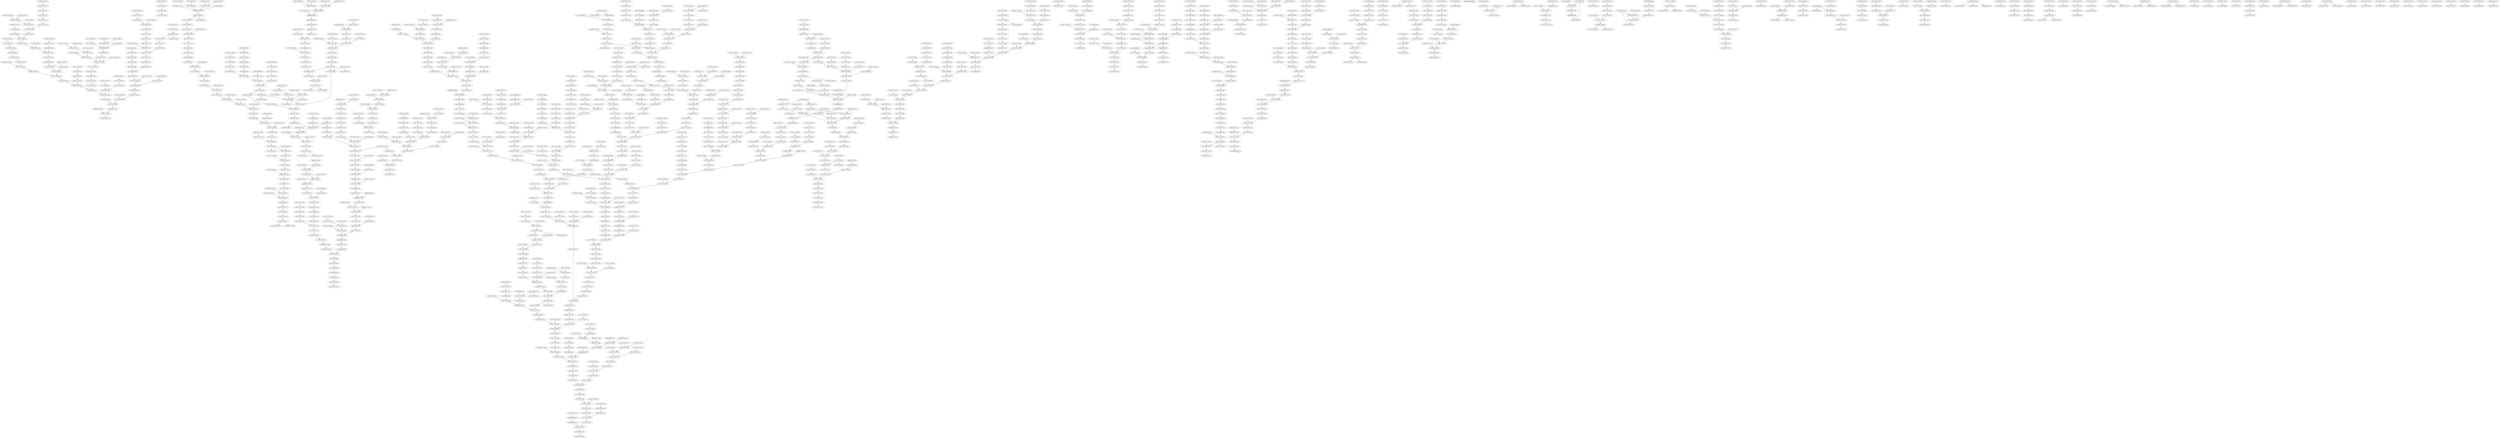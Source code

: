 digraph G{
 CTGGAGCAACTGA->CATCGCCATCGGC;
 GTCGGGGCTAAAT->GCTAAATCGCGCC;
 CTGAGTTTTTTAA->AAAATCGTGTTGA;
 ATGCGACGCTTGC->TTGCGCGTCTTAT;
 ACCATGCAGGATC->CATGCAGGATCGC;
 CCGGCGGCAATCG->CGCGCCAGAGCAA;
 CCGCATCCGGCAG->CATGCCGAAATTC;
 CAGCCGCAGCAAA->TTTAATCGCCGCC;
 AGCAACGGCGGGG->CAACGGCGGGGGG;
 ACCGGCGGCGGGG->CAGCCGCTACAGG;
 ATAATTTTCAGCG->ATTTTCAGCGTGG;
 TGCCCTGCCACTG->CCTGCCACTGCTT;
 CCAGCCACAGCCA->GCCGCAGATTTCT;
 TGAACCATCAGCA->GGTGGTGTTAATT;
 GCATGACGCTGGC->CATGACGCTGGCG;
 CGCGGCGGCGGGG->TAGAGCCCCGGCA;
 CCCCACTGTTCGT->TTCCGCGCAGACG;
 GCGCTGCGCTGGA->AACGCCTGATGCG;
 TGCTGGAAGAGGT->CTGGAAGAGGTCG;
 CGTTGGTTAAGCG->GTTGGTTAAGCGT;
 AATCAGCGCCGTT->TCGACAATGGCGC;
 TGATGTCCGGCGG->CGGCGGGGCTTTT;
 GCATCAGACGCTG->TCAGACGCTGTAC;
 CTTCCCCCGCCGC->CCCCGCCGCCGGT;
 TAGCCGTAAAATG->AGATGCGCCAGTT;
 CGACGCTGGCGCG->GCTGGCGCGGCTT;
 GCGCCATTGTCGA->AACGGCGCTGATT;
 AAAAAGCCATATT->AAGCCATATTCGC;
 TGTTGGCCTTTTT->GCAGCAGCGGCAG;
 CCTGCCATACATC->CGGTGCTGCTGTT;
 GATTCATACAGCG->GCCATCCGTCATC;
 CCCCCGCCGCTTT->GTGCTTTTGCCGT;
 CCGGTTAAAGATG->CGGTTAAAGATGT;
 TTTTCAGCGTGGC->GCGCAGGCAGGTT;
 CTGCCGTAAAACA->AAACATGGCAACT;
 GGGGCAAGGGGAT->GGGCAAGGGGATT;
 CCGGGCGATATGG->TGCCGCGCCTGCC;
 GGCTTCCGGCAGG->GGCGAAGCTGGCG;
 CTGATAAGACGCG->TGATAAGACGCGC;
 GCTGGAGAACGCC->GGTCGCCGCTTCC;
 CCGGCGGTCAGCG->CGCGAACAGCCGA;
 CGCCACCGACGCC->GTGGTCGCATCAT;
 TGGCGATGTGATT->GGCGATGTGATTG;
 GGGTGATGCTGCC->GGTGATGCTGCCA;
 TTTTTGCAGGGAT->TGGTCAGACGGTC;
 CCGCCATGTTGCC->TCCCTGCCAGCCA;
 TCGGCAGACGCAG->CGGCAGACGCAGC;
 CTGACGATACGGC->TGACGATACGGCG;
 GCGCAGCGCCAGC->GTACGCCCGCCAG;
 TCGTTCCCTCAGG->GCAGATGCGCCAG;
 TGCCAGCGCCGCC->AGGCATTGGCTGG;
 AGCCGGGAACCAC->CGCTTTTTCTGCC;
 AAAAAGCCCGCGC->TGGATAGAGGCTG;
 GCTGGCGGGTCAG->CAGCGTTTCCGCC;
 ATTTGCCGCGACG->CGCCGTGCTGGCG;
 GCATGACAAAGTC->GTCATCGGGCATT;
 CAGCGTGTAGGCC->TGTAGGCCTGATA;
 GGGCTTTTTCGCC->CTCGCCGTTTGTT;
 GGCACGGCTGGGA->ACGGCTGGGACGG;
 GCCGGAACTGATG->GAACTGATGAACG;
 TGTCATACGCGTA->TCATACGCGTAAA;
 CAATATATTGAAT->ATATATTGAATTT;
 AAACATGGCAACT->CAGTTCACTTACA;
 TTACCCCGACACT->CCCGACACTGGCG;
 TTCGCGCAGGAAG->TCAGTTGCTCCAG;
 CGCGCCCTGCCGC->GCCCTGCCGCTGA;
 GCGTGAACGCCTT->GTGAACGCCTTAT;
 TCAAAGGCTTTTT->GCGTTATCCGGAT;
 AAGATGCGGCGCG->CCAGTTGATTCAG;
 CGCTGGCGCTGGC->GCTGGCGCTGGCG;
 GTGGCTTCTGTTT->CTTCTGTTTCTAT;
 CGCCGTGCTGGCG->GCCGTGCTGGCGA;
 ATCGGCACAAACA->TCGGCACAAACAA;
 GATAAAAACAGAA->AAACAGAAGCCAC;
 CCAGCCGAGGGTA->GATCAGCCAGTGG;
 GGTATGGCGGCCC->TATGGCGGCCCCT;
 CCCAGCCGCTACA->CAGCCGCTACAGG;
 GCAGAAATCTGCG->AGAAATCTGCGGC;
 GAAAGCTGCACGT->GCGAATTGAGCGG;
 CATCCGGCGTATG->GATCAGCCAGTGG;
 ACAGCATGTTTTT->TTTGATCGCCATG;
 TCACTTACACCGC->CCATGAATGGCGT;
 CCTGCCATATTAC->ATTTCGATAACAA;
 TGCGGGCTTTTTT->AGGCAGGGGCAGG;
 CTGAATCAACTGG->CGCGCCGCATCTT;
 CGCCGCCTGAATC->CCTGAATCAACTG;
 TCCTGCGCGAAGG->GAAGATGCGGCGC;
 CCTGCGCCGCCAG->TTTATCCAGCAGC;
 CCCCCTGCCATCA->CCTGCCATCACCA;
 AAACAGAAGCCAC->GAAGCCACTGGAG;
 ATGCGCCGCTGCC->TGCGCCGCTGCCA;
 ACCGGAATATCGG->CAGCACATCTTCC;
 CCGCACTGTCAGG->GTGCGGGCTTTTT;
 TGATTAATGGCGG->GATTAATGGCGGG;
 AACCACGGTTTCA->CAACAAACGGCGA;
 AAAAAAAAAAAAA->AAAAAAAAAAAAA;
 GCCAGCGCCAGCG->AGCGCCAGCGTCA;
 AATCACCCGCCAG->CCCGCCAGCAGAT;
 GCCATCCGTCATC->CCGTCATCCATAT;
 ACGATCGCCGAGA->GCTTTTTCGGCTC;
 CCCGCCTCTACTT->CCGCCTCTACTTC;
 AATTACAGGTATT->CCGCTGCCGTTAA;
 CGGCATTCAGCGC->GGCATTCAGCGCC;
 CCCGCCGCCAAAA->CCGCCGCCAAAAC;
 GGTCAGACGGTCG->AGAATTTCGCCGA;
 GCAACCAGTGCCG->TGCCGGATGCGGC;
 CCGCTTCCTGCCA->GCTGCTGGATAAA;
 AAGCCGATGCCGT->ACCACCAGACCAG;
 GGTTAGCACCGTC->TAGCACCGTCCGG;
 GCCCTGCCGCTGA->CCTGCCGCTGATT;
 CGCCTTCGCCCGC->ATATCGCGCAGCG;
 CCTGCCGCTACCG->CTGCCGCTACCGA;
 CTGAGCAGTCGGG->TCGGGGTTTACTG;
 CGGTCAGCGCCGG->TCAGCGCCGGAAG;
 ATGTCCAGCGGAC->TCGCCCAGCGCGG;
 CGTCACCGGCGGG->GCCGATGGCGATG;
 GGCGATTGAGGAT->GCGATTGAGGATC;
 CCAGCCGCATTTC->CCGGGCAAGGGGA;
 CAATATCGATATT->AATATCGATATTG;
 TTGTGAAACTGGA->ATCGGTGGGTGAT;
 CCCCCGCCAGTTT->CCCGCCAGTTTTG;
 CCCGCCGCCGCGA->TGGGGCTGGCTTA;
 GGATAAGGCGTTT->GCGTTTACGCCGC;
 ACCCGCCGAACCT->CCGCCGAACCTGT;
 AATCATCGCCACC->TCATCGCCACCAG;
 ACTTTCAATATTG->TTTCAATATTGGT;
 ATCGGCAGGCAGG->CGGCAGGCAGGGT;
 ATGGCTGCATTAT->CCGGATGCGGCGC;
 TGGCGAACTGGTG->AATGCCGGATGCG;
 GCGGGTTTTTTTA->GTTTTTTTATGCC;
 ATCTGCTGGCGGG->CTGGCGGGTGATT;
 TGGTCGCATCATC->GCCAGTGCGGCAA;
 ATAGGGCGTTCAC->GGCGTTCACGCCG;
 GTGAACGCCTTAT->GAACGCCTTATCC;
 GTGGGACAGTATC->GGTGAACTCCATC;
 CGCCACACGCTGG->CGCTGACCGCCGG;
 GTTCAGGGTGGTG->TTCAGGGTGGTGT;
 GTTATCAGCAGCA->TTATCAGCAGCAA;
 CCAGCGCACCAGC->GTTGAATGGCAGG;
 CCCGCCGAGACGG->ACTGCCTGGAAAG;
 TAAAACGGCAGGG->ACGGCAGGGGGCG;
 CCGGACGGTGCTA->GGACGGTGCTACC;
 ACGCGCCAGCGCC->GCGCCAGCGCCGC;
 GGAGCCGGTACTG->GAGCCGGTACTGT;
 CTTCCCGCGCCAG->TTCCCGCGCCAGC;
 AATTTTTGCATCT->AAATTAATTATTA;
 TCACCAATATTGA->ACCAATATTGAAA;
 TAAAGTGGCGGGG->GTGGCGGGGGTCA;
 CCCCGCCACTTTA->CCTTCGCCCGCAA;
 TGCTTAACTACCG->CGCTTTTCATCGG;
 GGTGCTGCTGTTC->GTTCAGGGTGGTG;
 CCTGCCGCAGTTA->CTGCCGCAGTTAA;
 GCCAGCGTCGCAT->CCAGCGTCGCATC;
 GGTGCGTAACGGC->GCGTAACGGCAAA;
 CTGCCGACATCGG->GTTCACACCGCGC;
 TTCTTTCTGGCTG->CGCTGTTTATGTT;
 TGGCTGGCAGGGA->GGCAACATGGCGG;
 GCGCAGCATTTCT->CCAGCCACTGATG;
 CCTGGCAGGGTAT->CGGATGCGGCGTG;
 GCTTTTTCTGCCG->CCTGCGGTGAAAT;
 AATATCGATATTG->TCGATATTGCCGC;
 GTTTTAACGGCAG->TTAACGGCAGGGG;
 CGCTGGCGCGTCT->GGCGCGTCTTATC;
 CGGGGCTTTCCGC->GGGCTTTCCGCTA;
 TCCGGCCCGACCT->CCGGCCCGACCTT;
 GCCACGCTGAAAA->CCACGCTGAAAAT;
 GGCGCGTCTTATC->GCGCGTCTTATCA;
 GGCGCGTCTTATC->GCGCGTCTTATCC;
 CCAGCCGCCGGGA->CAGCCCCAGCACC;
 ACCTTAAGCCAGG->ACGCCGCAGTGGT;
 CCCAGCCGCCGGG->CCAGCCGCCGGGA;
 CCGTCATCCATAT->AGTGCGTTCACCG;
 CGCCAAAATCACC->CCAAAATCACCAA;
 GGCATTCAGCGCC->GTTCAGGGTGGTG;
 CATGCAGGATCGC->ATAATGCAGCCAT;
 TAAGCCAGCCCCA->TCGCGGCGGCGGG;
 GCTGCTGGAGCAA->GCTGGAGCAACTG;
 CCTGATCGGCGGG->GATCGGCGGGGAT;
 GTTCTGTTTCGCG->GACGAAGAACAGC;
 CTGCCGCAGTTAA->TGCAAAGCGGCTT;
 AGCTTTTCATTCT->AAAAAAGCCCGCA;
 GATCGCCACGGAA->GCAGCATGTTGAT;
 ACCGCCAAAGAGT->TCAATATCGATAT;
 GCGGCAATATCGA->CAATATCGATATT;
 ACTGCCCGGTTGT->TGTATGCGCGAGG;
 CGACGCTGGCGCG->CGCTGGCGCGTCT;
 ACCTCAAAAACAC->TGGCAGCATCACC;
 GCGTTATCCGGAT->CACGCGTACGCGT;
 CTGCCAGGTGATC->AATGTGGTGATTA;
 TCTCGGCGATCGT->CTCGGCGATCGTT;
 GCGGTGAACGCAC->CGGTGAACGCACT;
 CGATCCTGCCCGC->TGCTGGCGCTGCT;
 ACCCAGCCGAGGG->CCAGCCGAGGGTA;
 CCGGTGAACGTGT->ATATGCGAGATGT;
 ACGGCTATTAAAG->CTGCCACTGCGCT;
 AAAGCGATCTGGT->TTGATCCATTGCG;
 GGTCGCCGCTTCC->GTCGCCGCTTCCA;
 ATATGGATGACGG->ATGGATGACGGGT;
 AGCGCCAGCGTCA->GCGCCAGCGTCAT;
 CGGCGTTTGGCGT->CCCGCCGTGAATT;
 CCGTCTTCCGGAG->CCGGAGCCTGTCA;
 AATCACATCGCCA->TCGGCAGACGCAG;
 CCTCTGCCGTGGG->CTCTGCCGTGGGC;
 TGATGCGACGCTC->GCGCGTCTTATCA;
 CCGGATGCGGCGT->CGGATGCGGCGTG;
 GTTCATTCATCGC->TTCATTCATCGCC;
 GCACCTGCGGAAT->CCAGTGCGGCAAC;
 AGATTCAGGTTAT->CCGCTCAATTCGC;
 TGGCTGTGGCTGG->ACGCAGAAGCTAA;
 ATATCGATATTGA->GCCCACGGCAGAG;
 CAGTTGCAGGGTA->GCGAAGGCGACTG;
 CCGTCCCAGCCGT->TCCCAGCCGTGCC;
 ATTTTATGGCGGG->TTTATGGCGGGGG;
 GTGCGCCTGCGCC->CCTGCGCCGCCAG;
 GATGGCTGGCAAA->CCCGCCGTACTAC;
 GACAGCAATTTTA->CAGCAATTTTATT;
 AGTGGGCGATAAA->CGGCGTTTGGCGT;
 TTACCCTGCCATA->CCTGCCATACATC;
 CCCCGGTTTCCGG->GCAGTACGGCTGG;
 AGAAAACCTTCGG->GAAAACCTTCGGT;
 TCAGACGCTGTAC->TGTACCACTTCGT;
 TATCAGGCCTACA->GGCCTACACGCTG;
 CGGCGGCATCCCG->CCGCAGCCGCTTC;
 TTATTGATGGCGA->TGCTGGATCTGCC;
 GAAAGCCGCATCA->AAGCCGCATCATC;
 GCAGAAATCAACG->GAAATCAACGGCG;
 GACCCGCCGTGTC->CCGCCGTGTCGGT;
 TGACGATACGGCG->TGTCCGCTGCGTG;
 CAAAAGCCCCGCC->CCGCCGGACATCA;
 CTCGGTGATGCTG->GGTGATGCTGCCA;
 CTCCAGTGGCTTC->GTGGCTTCTGTTT;
 CAATATATTGAAT->GGATAAGGCGTTC;
 TGCTGTTCGGCGG->CAGGGGATCGCCG;
 CAGGCTGGCGGAA->AATAAAATTGCTG;
 CGCCGTTGATTTC->CGTTGATTTCTGC;
 GAACGCCTTATCC->ATTCAATATATTG;
 CCGCCAGTTTGTC->CCCGGCGGCAATC;
 GAACAGGAGGGAC->AACAGGAGGGACA;
 GAATCCCTGGCGC->AATCCCTGGCGCA;
 CACGCCGCATCCG->ACGCCGCATCCGG;
 GCAGTTTTTGATC->AGTTTTTGATCAG;
 CCACGCTGAAAAT->CGCTGAAAATTAT;
 CGATACCCTGTTT->CGCCGTGCTGGCG;
 GATGACGGATGGC->CGCTGTATGAATC;
 TGCCGGGGCTCTA->CCCCGCCGCCGCG;
 GCGCCTACGTTAA->CAGTGTGCGCTTC;
 CGGCGTGAACGCC->GCGTGAACGCCTT;
 GTAAGCCAGCCCC->TAAGCCAGCCCCA;
 CCAGCCACTGATG->AACACCAGTTTGC;
 GTGAAACGTTTTA->TGAAACGTTTTAT;
 CGCCGCGATTTTT->CTGCCGGACGCGG;
 ACCTCTTCCAGCA->CGATACCCTGTTT;
 CCTGCCGCTGATT->TTGCCAGCAACTT;
 GGCAACATGGCGG->ACCCTCATCCTAA;
 TTCCAGCACTTTC->TCCAGCACTTTCA;
 TGGCAAACGTCAC->CCAAAAATATCGC;
 GCGTTAATCGGCA->GGTAATGACTCCA;
 CGATTTCCAGCAC->AATTCACGGCGGG;
 TGCTGGCGCTGCT->CCGTTACTGGCGG;
 GCGATTGAGGATC->CTGGCTGGCGGCA;
 GACGGTGCTAACC->GGACGGTGCTACC;
 TGGGTGTCGCCTT->GGGTGTCGCCTTC;
 CCGGAGCCTGTCA->CTGTCATACGCGT;
 CCTCGCGCATACA->CGCGCATACAGCC;
 TGTTTGTGCCGAT->TTTACCGCTGCGC;
 GGTAGCACCGTCC->TAGCACCGTCCGG;
 CGGGTGATGCTGC->GGGTGATGCTGCC;
 CCAGCCATTTTTC->CTTTCCAGGCAGT;
 CCGTCTCGGCGGG->TCTCGGCGGGGAA;
 CGATTCTTCCTGA->CCTGAGGGAACGA;
 CGCTGGCTGTTTT->TTTTTCGCGTATG;
 GCTGGCGCGGGAA->TATGGTGCGGGCA;
 GCGGCGGTGCATA->CGGCGTCGTGCTG;
 CGTTGATTTCTGC->GCGTGGTGGCGCT;
 GCTGCCTCTGCGT->GGGCTTTTTCGCC;
 AAGCTGGCGACAA->GCGGGCAGGATCG;
 ATAAGACGCGCAA->AAGCGTCGCATCA;
 GACCGTCTGACCA->ATCCCTGCAAAAA;
 GGAGTCATTACCC->GAGTCATTACCCA;
 GTTGCCGCACTGG->ATTCCGCAGGTGC;
 ACCCCCCGCCGCT->CCCCCGCCGCTTT;
 AATAGAAACAGAA->ATAGAAACAGAAG;
 GAAGCCACTGGAG->ACCTCAAAAACAC;
 TGACAGGCTCCGG->CTCCGGGAGACGG;
 CTGAAAGGCGCAC->TAACGCCGCAATC;
 CGGCACTACGTGA->CAGCAATCAGTAA;
 TCAATATCGATAT->TGCCGCCAGCCAG;
 TTGAAGAGCTGGT->CAAAACTGGCGGG;
 CCCCGTCAGTAGC->GAACAGGAGGGAC;
 CCTGCCGCAGGAA->GAATCCCTGGCGC;
 TGGATAGAGGCTG->GGAAGATGTGCTG;
 CAATATTGAAAAT->ACTTTCAATATTG;
 GTGCGGGCTTTTT->TGCGGGCTTTTTT;
 TCCGTTACGGCTG->GCTGGAGCAACTG;
 AAGCGTCGCATCA->AGCGTCGCATCAG;
 CCGGGACTGGCGG->GTCGTTAGGCATT;
 TTCCGTGGCGATC->CAAAATAATGCAA;
 CCGCGTCCGGCAG->CCCCAGCAGGCCG;
 CCAGCACGACGCC->CAGCACGACGCCG;
 AACAGCAAAATAT->CCCGCCACCAGAT;
 CGGAAGTCGCTGT->GAAGTCGCTGTCG;
 AAAGCAGCAGGCA->AAGCCAGTCACAA;
 TTCATTCATCGCC->AGCGCCAGCGTCA;
 TAATGAAAAAGGC->GTTGAAGTCGATG;
 CAAACTGGCGGGT->AATGTGGTGATTA;
 GGCGCTGGAACAG->TCCGTTACGGCTG;
 GCTAAATCGCGCC->GCGCCCGCGCTGG;
 GCCGGATGCGACG->CCGGATGCGACGC;
 TCAGCGGCAGCGC->CCAGCCGTACTGC;
 TTCACGCAGGGCT->GCCAGAGTAGTCA;
 GTCCGCTGGACAT->CCTGCCGCAGTTA;
 GGCAGATCCAGCA->TCGCCATCAATAA;
 CGTCGATCGCCGC->TCGATTCGCGATG;
 AGAACAGCCCCAG->GAACAGCCCCAGC;
 GGATAAGGCGTTC->ATAAGGCGTTCAC;
 CAGCACGACGCCG->TATGCACCGCCGC;
 AACTTAAGGGTTG->TGCCGGGGCTCTA;
 CCCCCGCCAGCAG->CCCGCCAGCAGAT;
 GCGCCGCATCCGG->ATAATGCAGCCAT;
 GCGCTTATGGGAT->TGGGATAATTCCC;
 CACAGTCGCTTTG->ACAGTCGCTTTGT;
 TTCCGCGCAGACG->CCGCGCAGACGCT;
 GCTACTGACGGGG->GGTGCGTAACGGC;
 GGCATGATAAGAC->TGATAAGACGCGC;
 CGCTGATGCGCAT->ATGCGCATCAGCG;
 TGAATCCCGCCTG->TCCCGCCTGCAGG;
 CCAAAAATATCGC->CCAAAAATATCGC;
 CCCCTGCCGTTAA->CTGCCGTTAAAAC;
 GCGCTGAAAACCG->CCTGGCTTAAGGT;
 AATTACAGGTATT->CCGCTGCCGTTAA;
 GTACGTCTGGTGC->TCGCCTGACACCG;
 ACGAAGTGGTACA->GTACAGCGTCTGA;
 GCTCCACCGATTT->AACGACAGCGACT;
 TGCGCCAGGGATT->GCGCCAGGGATTC;
 GCTGAACGGCTGG->GGGCCGATTTGCG;
 TGTAAAGCCAGTC->AAAGCCAGTCACA;
 GCGATGAATGAAC->CGGTGCTGCTGTT;
 AAAAAACCCCCGC->CCCCGCCATTAAG;
 CGCTAAGTCCGTG->TGCCTGATGCGAC;
 CTGGCCTTTGGTA->GTACTGGCAACGC;
 ATCAACATGCTGC->CGATTGCCGCCGG;
 GCGTTTACGCCGC->TTACGCCGCATCC;
 GGTAACGGTGGCG->CGCCGTATCGTCA;
 GCCGGAAAACGGT->CCGGAAAACGGTA;
 TTAACGGCAGCGG->AATACCTGTAATT;
 CGACTGCGGCCTG->CTGAGTTTTTTAA;
 TTTAAATTTCGCC->AAGCCATATTCGC;
 ACCGGGGATTCGG->CTGGTTAACTGCA;
 CCTGCCACTCTGC->CTGCCACTCTGCC;
 AAAAATCGCGGCG->ACGGCCTTCCAGC;
 AATTCACGGCGGG->ACGCCAAACGCCG;
 GAGCGTCGCATCA->AGCGTCGCATCAG;
 ACTGCCTGGAAAG->CTTCCGCTTCCGC;
 CCGGAAACCGGGG->CGGAAACCGGGGG;
 CATCAGTTCCGGC->GCTGCCTCTGCGT;
 CCGCCGTCAGCCT->CCGGTTAAAGATG;
 TTTAATCGCCGCC->ACACGTTCACCGG;
 AATCTGCTCAATG->CGCTGGCGCGGGA;
 TTGCGCGTCTTAT->GCGCGTCTTATCA;
 TCGGCGGTTGGGG->CCTGCCGCTGATT;
 CGGCGATTTCGAT->CAACCAGCTGGTT;
 GCCGGGTGCGGCG->TGCGGCGTGAACG;
 GATAAGACGCGAC->GCGTCGCATCCGG;
 CCGTTCACGGTAG->ACGGCCTTCCAGC;
 ACCCGTCATCCAT->CCGTCATCCATAT;
 CACGCAGCGGACA->CGCCGTATCGTCA;
 AAAGCCAATCGCC->CCAATCGCCCCCG;
 GCGGACAGCGTCG->GACAGCGTCGCAT;
 CTCTCCCTGCCGT->CTGCCGTAAAACA;
 CTGCCGCCAGCGC->GCCGCCAGCGCAA;
 ATCGCCACCAGCG->GAACAGCAGCACC;
 CACGCGTACGCGT->ACGCGTACGCGTG;
 GCGCCGCAGTTAC->GCTGCTGGATAAA;
 TCGTTCCCTCAGG->TCAGGAAGAATCG;
 TCTTTGCTGCCAA->CTTTGCTGCCAAT;
 GGCACCACGCTGC->GTGCGCCTGCGCC;
 GGAAGCGGCGACC->GGCGTTCTCCAGC;
 CGGTAATGACTCC->GGTAATGACTCCA;
 GCGTTGCCAGTAC->TACCAAAGGCCAG;
 AAAACAGCCAGCG->CAGCCAGCGCTGG;
 CGCGCATACAGCC->ATCGTCTGCGCGG;
 TGCGCCTTTCAGC->GAAGCGGCAGGCG;
 TTTACCGCTGCGC->CCGCTGCGCGATA;
 TGCGCTGAAAACC->GCGCTGAAAACCG;
 AACGCCGCAATCA->TTTGCCGGCTGGA;
 TCGGCGAAATTCT->TTGCCGCACTGGC;
 AACATAAACAGCG->ACATAAACAGCGC;
 ACACCACCCTGAA->CACCACCCTGAAC;
 TGCTGGATCTGCC->TCTTTGCTGCCAA;
 CGCCTGATGCGAC->GCCTGATGCGACG;
 TGTTAGCCATATC->TAGCCATATCCAG;
 GCGCAGCGGTAAA->TTTGTTGTGGCTG;
 TACCAAAGGCCAG->TCGTTCCCTCAGG;
 AAATTGCGGCGGG->CGGCGATTTCGAT;
 GCAGATTGCGCCA->CAACATGCGGCGG;
 ACGCGTATGACAG->TGACAGGCTCCGG;
 ATACCCTGCCAGG->TTTCCAGACCAAT;
 CCTGCCACTGCGC->CTGCCACTGCGCT;
 CCAGCCATGACGG->AGCCCTGCGTGAA;
 CGGCGCTGAAAGT->GGCGCTGAAAGTG;
 ATAGAAACAGAAG->AAACAGAAGCCAC;
 GCAAGTTCCGGCG->AGTTCCGGCGCGC;
 GCGCTGAATGCCG->TTGTGAAACTGGA;
 TCAGCGTCGCATC->CAGCGTCGCATCA;
 CCCCCCGCCGTTG->CCCCGCCGTTGCT;
 CTTCACGCAGGGC->TTCACGCAGGGCT;
 TCCCGCGCCAGCG->CGCGCCAGCGCCA;
 GGTGATGCTGCCA->GTGTTTTTGAGGT;
 TGCGACGCTGGCG->CGACGCTGGCGCG;
 GGCGCGATTTAGC->ATTTAGCCCCGAC;
 GCGCGGCAGGCGG->CGCGGCAGGCGGG;
 ACGGCTGGGACGG->CGGAAGTCGCTGT;
 GGATAAGACGCGC->GATAAGACGCGCC;
 GCGGAAGCGGAAG->CTTTCCAGGCAGT;
 ACAGGTTCGGCGG->TCGGCGGTTGGGG;
 GCGCGCTGGGCAA->GGCGGAAGCGGAA;
 CTTCCGCTTCCGC->TTCCGCTTCCGCC;
 CTGGCTGGTGCGC->TGGCTGGTGCGCC;
 TATCAGGCCTACG->CAATATATTGAAT;
 CCTGAGGGAACGA->CTGGCCTTTGGTA;
 CGTACGTCTGGTG->GTACGTCTGGTGC;
 ACCCCCGCCGCCG->CCCCGCCGCCGCG;
 ATATCGCGCAGCG->TATCGCGCAGCGG;
 AATACCTGTAATT->GCGATACTGGCTT;
 CTCCGGAAGACGG->CGGTGAACGCACT;
 CCACTGGCTGATC->CATACGCCGGATG;
 TAGCCATATCCAG->GTTAAGCTGGCGG;
 AACCTGCCTGCGC->AGGCCGGATAAGA;
 TGCGGCAAGCCGC->TAATGAAAAAGGC;
 GGAAGATGTGCTG->GTGCTGGAAATCG;
 TCGCGCCGCATCC->GCGCCGCATCCGG;
 TGGCAGCACAACC->GATAAACTGGCGG;
 CCTGTAGCGGCTG->CCCCGCCGCCGGT;
 AATGGTATCACCA->ATGGTATCACCAG;
 GGCAGCATCACCT->AAAGCAGCAGGCA;
 GGTGATTTTGGCG->CCTGCCCCTGCCT;
 GCAGCGTGGTGCC->CAGCTTGCCGCCC;
 GCCAAAGTGATGG->CTGAAAGATTGCG;
 AGAATTTCGCCGA->AACCACGGTTTCA;
 GACGCGTCTTATC->CGCGTCTTATCTG;
 CTGTTTTTATCAG->TGGTATTCAACCG;
 CCTGCCATATCGC->AAATTTTTGCATC;
 CTTAATGGCGGGG->TTTTTTTTTTTTT;
 ATTCCGCAGGTGC->TTTCTGGCTGGCG;
 TATGGTGCGGGCA->AGCCGGGAACCAC;
 GTTCAGTTCGTCA->GCGCAGCATTTCT;
 GCTTGCTGATAAC->ACGTGCAGCTTTC;
 CTGCGTCTGCCGA->TGGCGATGTGATT;
 CGCTTTTCATCGG->AAATTTTTGCATC;
 CGCCCCAGCCGCA->CCAGCCGCATTTC;
 CCGCCGAACAGCA->CGGTCAGCGCCGG;
 TTTCAATATTGGT->TCAATATTGGTGA;
 CCGCCGCCAGTGA->GGCATAAAAAAAC;
 CAAGCGAACGCCG->TGGCAGGAAGCGG;
 GATGCAAAAATTT->CCGATGAAAAGCG;
 ACGCTTAACCAAC->CGCTTAACCAACG;
 GCCCACGGCAGAG->CCCACGGCAGAGG;
 GATAAGACGCGGC->ATAAGACGCGGCA;
 AAACAGGGTATCG->GGGTATCGGCAGG;
 CCTCGCGCATACA->ACAACCGGGCAGT;
 TGGCAAAACGCGT->GTTGAAGTCGATG;
 CCCAGCCGTGCCA->AGATTCAGGTTAT;
 TAAAGTGGCGGGG->AAAGTGGCGGGGG;
 CTGGTGGCGATGA->GGTGGCGATGATT;
 CGGATAAGGCGGT->TCACGCCGCATCC;
 CGCGGGCTTTTTC->GCGCCGCATCCGG;
 CAAAATAATGCAA->AAAATAATGCAAA;
 GGCGCAGGCGCAC->GCAGCGTGGTGCC;
 GAAAGAGAAGCAT->GGCGTTCTCCAGC;
 GTCGCATCAGGCA->AATTAACACCACC;
 AACAATATTGAAA->CAATATTGAAAAT;
 AACAGTGGGGCTA->CTACGTCGGTGCT;
 AATCCCCTTGCCC->TCCCCTTGCCCGG;
 CAGCGTCGCATCA->AGCGTCGCATCAG;
 CGCTGCGCGATAT->GCGCGCCGGAACT;
 GAGAAAGCCGATG->AAGCCGATGCCGT;
 AGCGCTTATGGGA->CGCTTATGGGAGT;
 GGGGTTTTTTGTT->GGGTTTTTTGTTT;
 ACCCGCCAGCTTA->CCGCCAGCTTAAC;
 TGGAGTCATTACC->GGAGTCATTACCC;
 GAAGTCGCTGTCG->AGTCGCTGTCGTT;
 TCGCCTGACACCG->CCTGACACCGCTG;
 ATAAGACGCGTGA->GAGCGTCGCATCA;
 GCGCCGCATCTTC->CCTTCGCGCAGGA;
 TTGCATTATTTTG->TTGTGACTGGCTT;
 CCCTGCCGCAGGA->CCTGCCGCAGGAA;
 ATAAGACGCGGCA->GCAAGCGTCGCAT;
 CGTCGCGGCAAAT->TGGTGCCCAGCGG;
 CCATGAATGGCGT->GATGCCGGGCAAC;
 CTGCCGCTACCGA->ACGGCTATTAAAG;
 CCGCCGAACCTGT->ACTTAATGGCGGG;
 CCGCCGCCACTGC->AATCCCCTTGCCC;
 CTTCCTGCGCGAA->TCCTGCGCGAAGG;
 TGGGGCTGGCTTA->GGGGCTGGCTTAC;
 CCAGCCGATCAGC->TTTCCAGACCAAT;
 CAGTTTGCGGTGA->AGTTTGCGGTGAA;
 GGCACGCCTGGCT->TGGCTGGCAGGGA;
 ACGAACAGTGGGG->AACAGTGGGGCTA;
 GCTGGAGCAACTG->CTGGAGCAACTGA;
 CGGATAAGACGCG->GATAAGACGCGTC;
 CGGGCAGGATCGT->GCGGCGATCGACG;
 ATAAAACGTTTCA->TAAAACGTTTCAC;
 CATACGCGAAAAA->AAAACAGCCAGCG;
 TATAGATGACGGA->GATGACGGATGGC;
 TGTCTAACGATGC->CAGTTTGCGGTGA;
 GGGATAAGGCGTT->GGATAAGGCGTTT;
 CGGGCACGGCTGG->GGCACGGCTGGGA;
 ACCCTCATCCTAA->TGATTGCGGCGTT;
 CCGTCTCCCGGAG->CCGGAGCCTGTCA;
 GGGATAAGGCGTT->GGATAAGGCGTTC;
 ATATCGACGCAGA->GAAGGCGACACCC;
 ACAATGCCGATAA->GCCGATGGCGATG;
 GCGAATATGGCTT->AATATGGCTTTTT;
 CCTGACAGTGCGG->GTGCGGGCTTTTT;
 CCCCGCCATTAAG->CCCGCCATTAAGT;
 CTTAGCCGTAAAA->TAGCCGTAAAATG;
 GTGGCAAACGTCA->TGGCAAACGTCAC;
 GATGCGACGCTGA->GCGTCTTATCAGG;
 GCCGCAGATTTCT->CGCAGATTTCTGC;
 GACGAAGAACAGC->TGCGCTGAAAACC;
 GTTAAGCTGGCGG->CCTGCGCCGCCAG;
 CATCGCGAATCGA->GCCTGAATTTTCA;
 CCCGCCACAAAGC->CAAAACTGGCGGG;
 TAACGCCGCAATC->AACGCCGCAATCA;
 CGTGGCGATCTCG->CCCGCCATAAAAT;
 GCGCTTATGGGAT->GGGATAATTCCCC;
 AAGGTCGGGCCGG->AGGTCGGGCCGGA;
 GCCCCTTCAACCT->CTTCAACCTTAGC;
 AAGCCGCTTTGCA->TTAACTGCGGCAG;
 CCAGCGCTGGCTG->TTTACGCGTATGA;
 CTGTGGCAGCACA->TGGCAGCACAACC;
 GGCAGCATCACCC->GCAGCATCACCCG;
 CAGCGTTTCCGCC->GTGCGCCTTTCAG;
 CCAGCCAATGCCT->GGCGGCGCTGGCA;
 GTGCGCCTTTCAG->TGCGCCTTTCAGC;
 CACCAGACGTACG->TGGTGCCCAGCGG;
 GGCGGCAATATCG->GCGGCAATATCGA;
 TAAAACGGCAGGG->AACGGCAGGGGGC;
 TGACGCTGGCGCT->GGCGATGAATGAA;
 CTGCCGGATGCGG->GACGCCGCTGCCG;
 CTTTGACTTCTTC->ACCAGCTCTTCAA;
 CATGACGCTGGCG->GGCGCTTTATTTA;
 TCCGGGGTAGCAC->GGTAGCACCGTCC;
 GCGGCGAAAACGC->GCATGACGCTGGC;
 CCAGCCACATGGT->CCTGCCATTCAAC;
 ACCATGTGGCTGG->GGCAAACCAGGCG;
 GAAGATGCGGCGC->AAGATGCGGCGCG;
 TTGTCGCCAGCTT->CAGCAGGCGGTCA;
 CCCCCTGCCCCTG->CCTGCCCCTGCCT;
 CCCCGCCGGTGAC->CCCGCCGGTGACG;
 GTTGGTTAAGCGT->AAATCACCCGCCA;
 ATGGGTGATGCTG->GGGTGATGCTGCC;
 GAAGGCGACACCC->AAGGCGACACCCA;
 TTATCCGGCCTAC->TATCCGGCCTACA;
 CTGACCCGCCAGC->CTGCCGCCAGCGC;
 ACGTGCAGCTTTC->TTCCCTTCAGGCG;
 GCACAGGCTGCGG->GGCTGCGGGAATT;
 TGCCGGATGCGAC->GCGGAACGGCAGG;
 CCGCCAGCTTAAC->CTGGATATGGCTA;
 GCACTTTCAGCGC->CACTTTCAGCGCC;
 AACTGCGCGGACA->TACGCGTATGACA;
 GTGGTTCCCGGCT->TGCCCGCACCATA;
 GTTTTGGCGGCGG->GCGATATTTTTGG;
 TTCTGTTTTTATC->CTGTTTTTATCAG;
 TGCAAAGCGGCTT->AAAGCGGCTTTCG;
 CAGTGGCGGCAGG->CTTTAATAGCCGT;
 TTCCGCGCAGACG->CCGCGCAGACGAT;
 CAATCACATCGCC->AATCACATCGCCA;
 TGATGCGACGCTC->TCACGCGTCTTAT;
 ACGCCTTATCCGA->TGCGTTTTGTAGG;
 GGCGATGGGCGCG->CTGGCGGGCGTAC;
 TTTGCCGGCTGGA->TTGCCGGCTGGAT;
 AACGGCGCTGATT->ACGGCGCTGATTT;
 ATAAGACGCGGCA->CAGCGTCGCATCA;
 CAGATAAGACGCG->GATAAGACGCGTC;
 CCTGGCTTAAGGT->CCGCCTGCCGCTT;
 CCGGATGCGACGC->GTCGCGTCTTATC;
 CCCCCGCCGTGAA->CCCGCCGTGAATT;
 GCGGCGTAAACGC->TTATCCGGCCTAC;
 GGTGGTGCGTAAC->GTGGTGCGTAACG;
 GATGATGCGGCTT->TGATGCGGCTTTC;
 CCAAAATCACCAA->AAGGCCAGCGCCT;
 CCAGCTCTTTCAG->CATCGCGTTGGAT;
 CCCCCGCCATAAA->CCCGCCATAAAAT;
 TTACTGATTGCTG->TCACGTAGTGCCG;
 CCGCCGTGTCGGT->CGCAATCTTTCAG;
 CCCACGGCAGAGG->GTAAGCCAGCCCC;
 GAAGCTGATGATC->TAATCACCACATT;
 CTGAAAGATTGCG->ACCGACACGGCGG;
 TGCCGATTAACGC->ATCACATTCTCGA;
 CAATATTGAAAGT->TTAATAATAATTA;
 GCTGCCGCTGCTG->CTGCCGCTGCTGC;
 CCGCCTCTACTTC->GGAAGATGTGCTG;
 CTCGGCGATCGTT->CATCCGGCGTATG;
 CAACCTGGCGCTG->TTTATCGCCCACT;
 ATATTTTGCTGTT->AATCGTCATTATC;
 TTTTACGTCACTT->TTAAAAAACTCAG;
 TCAATATTGGTGA->AACAATATTGAAA;
 CGCCAGCACGGCG->AAACAGGGTATCG;
 AACTGGCGCATCT->CTGGCGCATCTGC;
 ACCGAAGGTTTTC->CCGAAGGTTTTCT;
 TCAGTTGCTCCAG->CAGTTGCTCCAGC;
 AGCTGATAAAAAC->CTGATAAAAACAG;
 TACCCTGCAACTG->TGGTGCTGGGGCT;
 CGCCTTATCCGGC->CTTATCCGGCCTA;
 CAAAGCGACTGTG->TCGGCGAAATTCT;
 CCTGCCGATACCC->CGATACCCTGTTT;
 CCCCGCCGCCGCG->CCCGCCGCCGCGA;
 TTTTGTGGCTTTT->TTGTGGCTTTTTT;
 CAGCCGTAACGGA->CTGTTCCAGCGCC;
 ATAAGGCGTTCAC->AAGGCGTTCACGC;
 CCATAATGCGGGC->GTTGCCCGGCATC;
 TGCGCTGGCGGCG->GCGGCGCTGGCGC;
 GGCGAAAAAGCCC->GCATCACCATCAC;
 AAATCGGTGGAGC->GCATGACAAAGTC;
 CCGGCTTTTTTAT->TGCAGTTAACCAG;
 TCATACGCGTAAA->CAGCCAGCGCTGG;
 TATTGCCGGTCGC->GCGTTGCCAGTAC;
 GGCAAACCAGGCG->GTAGACGGTAACG;
 CGGATGCGGCGTG->GGATGCGGCGTGA;
 TTGCCGCACTGGC->GCGCGCCGGAACT;
 AGGAACCCCGCCA->CCCGCCAGTTTGT;
 CTGTGGCTGGGGG->TGGCTGGGGGAAG;
 ATATGCGAGATGT->CCCGCCATTAAGT;
 GATCCTGCATGGT->GATTATGGATGGC;
 ACGCCGCAGTGGT->GCTGCTGGAGCAA;
 ATCCCCGCCGATC->CCCGCCGATCAGG;
 CTTCCCAGCCGAT->CCAGCCGATCAGC;
 CCCGCCTGCCGCG->CCGCCTGCCGCGC;
 AACCAGCTGGTTG->ATCGAAATCGCCG;
 CCAGTTCACCAAA->CTGCCGACATCGG;
 GGCGCTTTATTTA->TATGCCGATAAAA;
 TTATCAGCAGCAA->TATCAGCAGCAAT;
 CTGAAAGAGCTGG->GCGAATATGGCTT;
 ATCCAGCCGGCAA->TCCAGCCGGCAAA;
 AAGCCACTGCGAA->GAAAGTGCTGGAA;
 CTGCCGGACGCGG->ACGCCAAACGCCG;
 GGCGATTGTGATC->CGTACGTCTGGTG;
 CCTGCCATTCAAC->GCTGGTGCGCTGG;
 CCCCGCCGTATCC->CCCGCCGTATCCA;
 CATTTTACGGCTA->TTTTACGGCTAAG;
 ATCACCAATATTG->TCACCAATATTGA;
 CCAGCCGTTCAGC->GTAACTGCGGCGC;
 CCCGCCACCAGAT->CTGCGCTACCGGT;
 AGTTTTATCAGCA->TACCGTTTTCCGG;
 AATTAGCCATAAT->TAGCCATAATCAA;
 TTGCAGGGTTTTC->CTGCGCTACCGGT;
 CGGCGTTCGCTTG->CGCTGAAAATTAT;
 GAAAACCCTGCAA->ATTTCACCGCAGG;
 CCGCGTATCCCTG->CCTGCCGTTCCGC;
 GATTTTCAGCGTG->ATTTTCAGCGTGG;
 GGAACTGGTTATT->CGCTGGTGGCGAT;
 AAGCCAGTATCGC->AATTACAGGTATT;
 CATCAGCAGCGGC->ATCAGCAGCGGCA;
 GAAGAAGTCAAAG->GGCGAAATTTAAA;
 ATCGGCTGTTCGC->TCGGCTGTTCGCG;
 CCCGCCAGCAGAT->ATATTTTGCTGTT;
 GAGCCGGTACTGT->GGAACTGGTTATT;
 TTTGATCGCCATG->CCGCCGCCAGTGA;
 GATCAAAAACTGC->TTTGGCGTCGAAC;
 CCGGCGCTGACCG->TGCTGTTCGGCGG;
 CGGTAGTTAAGCA->TCACGCTGGCGGG;
 CCGCCCCCAGCCA->CCCCCAGCCACAG;
 TTCCCTTCAGGCG->CAGGCGGGATTCA;
 ACCCGCCGTTCTC->CCGCCGTTCTCAT;
 CGTGCGCCCGCCG->CCCGCCGTATCCA;
 AGGCAGGGGCAGG->CGCCAAAATCACC;
 AGCCCTGCGTGAA->GCCCTGCGTGAAG;
 ATGATGCGACCAC->GTGCTACCCCGGA;
 CCCGCCAGTTTGT->CCGCCAGTTTGTC;
 ACGCGCGCCGCCA->CATCGACTTCAAC;
 GAATTTCGGCATG->CTGCCGGATGCGG;
 CGGATAAGACGCG->GATAAGACGCGGC;
 GAAAACCTTCGGT->CGCCAGGGCTGGC;
 AAAAGCATCACCA->AGAAAACCTTCGG;
 TGCCTGATGCGAC->GCCTGATGCGACG;
 GGACTTACGGCGG->ACATCTCGCATAT;
 GATACTGTCCCAC->ATACTGTCCCACG;
 AGGCCGGAAAAGG->AAGGCGTTCACGC;
 CCCGCCATTAAGT->ACAGGTTCGGCGG;
 GGCAGAGTGGCAG->ATAAAACGTTTCA;
 ACCGTTCACGGTA->CCGTTCACGGTAG;
 CGTTCACGCCGCA->TTCACGCCGCACC;
 CGGCGATCCCCTG->TCGATGAAGAGCA;
 ACGCGGTAACCCT->GCCAGCGCCAGCG;
 CGCATCCGGCATT->CACCAGTTCGCCA;
 AACGCCTGATGCG->CGCCTGATGCGAC;
 CGTCGCATCAGGC->GTCGCATCAGGCG;
 CCGGGCAAGGGGA->GGGCAAGGGGATT;
 TCGCCGTTTGTTG->TGAAACCGTGGTT;
 TAGGCCGGATAAG->GCCGGATAAGGCG;
 GGTGATGGTGATG->GTGATGGTGATGC;
 TCGGATAAGGCGT->CGGATAAGGCGTT;
 CGCAGATTTCTGC->TCGCCCAGCGCGG;
 TCACCGCAAACTG->GCATCGTTAGACA;
 GCGCCCATCGCCA->CGTTACCGTCTAC;
 TGATTGCGGCGTT->GATTGCGGCGTTA;
 AAACCTGCCGACA->CTGCCGACATCGG;
 CGTCGCATCCGGC->TGGGTGTCGCCTT;
 TGCTCGGGGAAAA->TTTTTGCAGGGAT;
 TTTCAATATTGTT->ATCACCAATATTG;
 TTCCCCGCCGAGA->CCCGCCGAGACGG;
 CTGAAAACGGTCT->CCGCCACATCCGT;
 CCGGAGCCGGGAA->CGTGCGCCCGCCG;
 TGCCGCAGTTAAT->TTTGGTGAACTGG;
 GTGGTCGCATCAT->TGGTCGCATCATC;
 CGCGTCTTATCAG->GCGTCTTATCAGG;
 GATGATGCGGCTT->ATGATGCGGCTTT;
 ATCCAACGCGATG->CTGAAAGAGCTGG;
 CCCTGCCGCTGGA->TGGCGAACTGGTG;
 GAGGCGGCGTGAA->GCGGCGTGAACGC;
 CTGGCTGGCGGCA->GCAGATTGCGCCA;
 CGCTTTCAACCAG->CCGCGTCCGGCAG;
 TTTTCCCCGAGCA->CTTTAAATTTCGC;
 GGCGGAAACGCTG->CTGACCCGCCAGC;
 GGCGGGATAAGGC->GGGATAAGGCGTT;
 CTGGTTGAAAGCG->CCACTGGCTGATC;
 GTTCACACCGCGC->TTCACACCGCGCC;
 AGAAACAAAAGCC->AAGCCACTGGAGC;
 AAAGTCATGGCTG->CCCGCCGAGACGG;
 TTATCGGCATTGT->ATTGCCGCGATGT;
 AAAGAAGCCACAA->AGAAGCCACAAAA;
 AAACTGCGCGGAC->AACTGCGCGGACA;
 AGGAAGCGGCAGG->AAGCGGCAGGGGG;
 TGATAAGACGCGC->GATAAGACGCGCC;
 GCCGTTACGCACC->CCCCGTCAGTAGC;
 AGTAGCTAAACAG->AACAGGAGGGACA;
 CATCACCATCACC->TGGCGCTGGCGCG;
 TGCCGCTGCTGAT->GCCGCTGCTGATG;
 AAACTGGCGGTGG->GATGATGCGACCA;
 CGCGCCCATCGCC->GCGCCCATCGCCA;
 GCGCGTCTTATCA->GTCTTATCATGCC;
 GCTGCTGGATAAA->CTGGCGGCGCAGG;
 CAGTGTGCGCTTC->ATCCAACGCGATG;
 GACAGCGTCGCAT->CAGCGTCGCATCA;
 TCGCGGCGGCGGG->TAGAGCCCCGGCA;
 AAGCCGCGCCAGC->CGCGCCAGCGTCG;
 AAGCCGCATCATC->CAGGCTGGCGGAA;
 GCGTAACGGCAAA->TAACGGCAAAAGC;
 GAAATCAACGGCG->AAACAGGGTATCG;
 CTGATAAAAACAG->GATAAAAACAGAA;
 AACAGCAGCACCG->GATGTATGGCAGG;
 GATCATCAGCTTC->GTGAAACGTTTTA;
 CTTTAATAGCCGT->TCGGTAGCGGCAG;
 TGCCAGCAACTTC->ATGGCTGCATTAT;
 CCCGCCGCTATTA->AAATTAATTATTA;
 CGCAAATCGGCCC->CCAGCCGTTCAGC;
 GCTTTGTGGCGGG->GTGGCGGGGTTTT;
 CACTTAAAAAACG->CAGGCCGCAGTCG;
 AAAGCCAGTCACA->AAGCCAGTCACAA;
 CCGCCGTAAGTCC->GCCAGAGTAGTCA;
 ACTTAATGGCGGG->CTTAATGGCGGGG;
 GTAATATGGCAGG->ATGGCAGGGAGAA;
 AATATAAAAGCCA->AAAAGCCACAAAA;
 GGCGGCATCGCGC->GAAAACCCTGCAA;
 AAAAGCCACTGCG->AAGCCACTGCGAA;
 TTGCCGGCTGGAT->TGGATACGGCGGG;
 TGCTGCTGATAAC->TGAACCATCAGCA;
 TCGGTAGCGGCAG->GTTCAGTTCGTCA;
 AGCACTTCAGCAG->GCAGAAATCTGCG;
 TGTTTTACGGCAG->GCTGATGTCCGGC;
 ACTGACGGGGTGG->GCGTAACGGCAAA;
 CTGGTGATACCAT->TGGTGATACCATT;
 GATCACCTGGCAG->ATGGCGGCAACAA;
 GCTGGAAAGCAAA->CATCAGCAGCGGC;
 AGCCAGGCGTGCC->TATGCACCGCCGC;
 CCTTCGCGCAGGA->TTCGCGCAGGAAG;
 CAAAATCGCAGCG->CGTAGGCCTGATA;
 CCGAAGGTTTTCT->TGGTGATGCTTTT;
 ATGCGACGCTGTC->CGACGCTGTCCGC;
 GGGTATCGGCAGG->GGTATCGGCAGGG;
 CCGATGTCGGCAG->TTTGGTGAACTGG;
 ATTCAATATATTG->CGTAGGCCTGATA;
 CGCCAGCTTCGCC->ACGATCCTGCCCG;
 ACATCGCGGCAAT->ACAATGCCGATAA;
 TTGGTGATTTTGG->GGTGATTTTGGCG;
 GCTTTTTCGGCTC->TAGCCATATCCAG;
 TTCTGGCTGGCGT->TCTGGCTGGCGTT;
 AACGCCAGCCAGA->ACGCCAGCCAGAA;
 TTTTCAATATTGG->TTTCAATATTGGT;
 TCACTGGCGGCGG->CACTGGCGGCGGG;
 TGCCATTATTGCA->CGGCCTGCTGGGG;
 AACGACAGCGACT->CGACAGCGACTTC;
 CAGTTCACTTACA->TCACTTACACCGC;
 TGGCGCTGGCGCG->GGCGCTGGCGCGT;
 CCTGCCGGAAGCC->GCTGCGTCTGCCG;
 TCAGGTGATGCTG->AGGTGATGCTGCC;
 AACCCCCGGTCAG->CCCCGGTCAGCAA;
 GGCAGAAAAAGCG->CCTGCCATACATC;
 GACAAACTGGCGG->ACAAACTGGCGGG;
 AACGCCTTATCCC->GCCTTATCCCGCC;
 CAATATTGGTGAT->AATTAACACCACC;
 CTGGAAGAGGTCG->GCGCCGCAGTTAC;
 GCGCGCCGGAACT->CGCCGGAACTTGC;
 GCGGCGTGAACGC->CGGCGTGAACGCC;
 TTCCCGCGCCAGC->TCCCGCGCCAGCG;
 AAATCAGCGCCGT->AATCAGCGCCGTT;
 AGCGCCACCACGC->TTGCGCTGGCGGC;
 ATGCTTCTCTTTC->ATAGCGGCGATAA;
 GGCGGCGCTGGCA->CATGCCGAAATTC;
 GGCGCTGAAAGTG->GCGCTGAAAGTGC;
 GCCGCGTCTTATC->CGCGTCTTATCCG;
 TGCGGCGTGAACG->GCGGCGTGAACGC;
 GCGAAATTTAAAG->AAATTTAAAGAGA;
 TCACGTAGTGCCG->GGTGGTGCGTAAC;
 CAGCCAGCGCTGG->GGCGCGATTTAGC;
 CCGCCGGACATCA->GCCGGACATCAGC;
 TATGCACCGCCGC->GTTTTAACGGCAG;
 CCAGCACAACTTC->TGCTGATAAAACT;
 CAGCACATCTTCC->GAAGTAGAGGCGG;
 CGCTTATGGGAGT->GCTTATGGGAGTA;
 TTGATCCATTGCG->GCGTTATCCGGAT;
 GGTGGTGTTAATT->TGCCTGATGCGAC;
 CGCTGCGATTTTG->TGTAGGCCGGATA;
 TTTTTTTTTTTTT->TTTTTTTTTTTTT;
 CCGCGCTGGGCGA->GTCCGCTGGACAT;
 GCTGTTCTTCGTC->GGCGATTGAGGAT;
 ACGCCAGCCAGAA->ACAATGCCGATAA;
 ACAGTCGCTTTGT->ACGCGCGCCGCCA;
 GACGCCGCTGCCG->TTTGGCGTCGAAC;
 ATTTTCAGCGTGG->TTTTCAGCGTGGC;
 CCTGCCACTGCTT->CGCAAACCACGGT;
 GCCGTATCGTCAG->CCAGCAAAAGATA;
 GCCACCGTTACCG->GTGTCTAACGATG;
 GGGTGTCGCCTTC->GTCGCCTTCGCCC;
 CGGATAAGGCGGT->TTACGCCGCATCC;
 CTGGTTAACTGCA->GCGCTGCGCTGGA;
 ATTGTCGGTAATG->CGGTAATGACTCC;
 GCGGTGTAAGTGA->TGTAAGTGAACTG;
 GCGCCAGGGATTC->TTCCTGCGGCAGG;
 TTGTTTGTGCCGA->TGTTTGTGCCGAT;
 ACAAAGCGACTGT->CAAAGCGACTGTG;
 AAACCCGCCAGCG->CCGCCAGCGCCAG;
 TGCAGTTAACCAG->CCGAATCCCCGGT;
 TGGCAGGAAGCGG->AGGAAGCGGCAGG;
 TAGCCATAATCAA->CCAGCCGCCGGGA;
 TTCTCCCTGCCAT->CCTGCCATATTAC;
 TTTGGCGTCGAAC->TGCGCTGAAAACC;
 TCCCAGCCGTACT->CCAGCCGTACTGC;
 CTGAGCAGTCGGG->GGGTTTACTGATT;
 CAACATGCGGCGG->AAGCCAGTATCGC;
 TTCACCGCAAACT->TCACCGCAAACTG;
 TGGGTAATGACTC->GGGTAATGACTCC;
 AGCGCATCCGGCA->CGCATCCGGCATT;
 TTTCTGGCTGGCG->CTGGCTGGCGGCA;
 GCGGGCAGGATCG->CGGGCAGGATCGT;
 TTGCGCTGGCGGC->GCGCTGGCGGCAG;
 CATCTTTAACCGG->CGCCAGCGCCAGC;
 TTAAAAAACTCAG->CAGGCCGCAGTCG;
 CCGCCACATCCGT->ACGCGTTTTGCCA;
 GCCAGCGTCATGC->AGAACAGCCCCAG;
 TATTGCTTCAGCA->ACAGCATGTTTTT;
 GGCAGCGGCGCAT->GCCGGAAAACGGT;
 TTGCGGGCGAAGG->TAAAGTGGCGGGG;
 CCGCCTGCCGCGC->TGCCGCGCCTGCC;
 GCGCGGGCTTTTT->CGCGGGCTTTTTC;
 TCGATGAAGAGCA->CAGCCGCAGCAAA;
 TCCCGCCGTCAGC->CCGCCGTCAGCCT;
 TGACCCCCGCCAC->CCCCGCCACTTTA;
 CCCGCCACTACGG->CCGCCACTACGGC;
 CTGCCACGTAAGT->TGCTCGGGGAAAA;
 CGGTAACGGTGGC->GGTAACGGTGGCG;
 GGGCTTTCCGCTA->AACGCCAGCCAGA;
 GGCGGCGATTAAA->TTTGCTGCGGCTG;
 GTAACTGCGGCGC->CGACCTCTTCCAG;
 ACTCCCATAAGCG->TCCCATAAGCGCT;
 CCAGTTGATTCAG->CAGTTGATTCAGG;
 GTAGGCCTGATAA->CCTGATAAGACGC;
 CATCGCCATCGGC->CCCGCCGGTGACG;
 AAATTCAATATAT->ATTCAATATATTG;
 GCTGATCGGCTGG->CAGTTTGCGGTGA;
 AATGCCCGATGAC->GACTTTGTCATGC;
 CTGGATATGGCTA->GAGCCGAAAAAGC;
 GCGTCTTATCAGG->TTATCAGGCCTAC;
 CGGCAGCGGCGTC->TTCCCGGCTCCGG;
 GGGTAATGACTCC->GGTAATGACTCCA;
 GTTTTTTTATGCC->TGCCTGCTGCTTT;
 TGGCCTCAACACG->TCAACACGATTTT;
 GCTGACGTGGCGG->GCCAAAGTGATGG;
 CCCCAACCGCCGA->CCGCCGAACCTGT;
 CATTGAGCAGATT->CGCCGCGATTTTT;
 CCAGTGCGGCAAC->TCAGCGGCAGGGC;
 ACCGTGGTTTGCG->AAGCAGTGGCAGG;
 CAGCAATCAGTAA->TTAAGACGCGTAA;
 TCTTATCCGGCCT->CTTATCCGGCCTA;
 AATTAACACCACC->TGCTGATGGTTCA;
 AAGCCAGTCACAA->CAAAATAATGCAA;
 AAGGCGTTCACGC->GGCGTTCACGCCG;
 CCCTGCCGTTTTA->CCGGCGGTCAGCG;
 GATGATGCGACCA->ATGATGCGACCAC;
 CTTATCCGGCCTA->TTATCCGGCCTAC;
 CCCGCCGTGAATT->GTGCTGGAAATCG;
 CGATATTGCCGCC->CCGGAGCCGGGAA;
 TGGTCAGACGGTC->GGTCAGACGGTCG;
 GCCGCGCAGACGA->CCGCGCAGACGAT;
 GCAACGTCAGCGC->GCAGAAATCAACG;
 CAGCAGCGGCAGC->CGTGCGCCCGCCG;
 GACTTTGTCATGC->GCTCCACCGATTT;
 CGCTGTATGAATC->TGAATCCCGCCTG;
 AAGTTGCTGGCAA->TGACTACTCTGGC;
 CAGCAGGCGGTCA->GCAGTTTTTGATC;
 CATATCGCCCGGC->GCAAGTTCCGGCG;
 CCGCTGGGCACCA->CGTACGTCTGGTG;
 CTGTCATACGCGT->TGTCATACGCGTA;
 TCCCATAAGCGCT->AACTTAAGGGTTG;
 GCGGCGCTGGCGC->GGCGCTGGCGCGT;
 GAAAAATGGCTGG->TTTGCATTATTTT;
 GCATCACCATCAC->CATCACCATCACC;
 TAATCACCACATT->GATCACCTGGCAG;
 TTACGCGTCTTAA->TTACTGATTGCTG;
 CAGCCGCTACAGG->CGGCCTGCTGGGG;
 ATGGTGTCTATCT->CGCCTTCGCCCGC;
 CGCCGTATCGTCA->GCCGTATCGTCAG;
 GCGCTGTTTATGT->CGCTGTTTATGTT;
 CGCTTTTTCTGCC->GCTTTTTCTGCCG;
 GCGTTTTCGCCGC->ATCAACATGCTGC;
 TTTGCCAGCCATC->ACGCGCGCCGCCA;
 CAAAACTGGCGGG->CTGGCGGGTGATT;
 TAATTATTATTAA->GCTAAGGTTGAAG;
 TAATAATTAATTT->TAATAGCGGCGGG;
 CCGCCACTACGGC->CCCGCCGCTATTA;
 TAACTGCGGCAGG->ATGTCCAGCGGAC;
 GCGCGTCTTATCA->CGCGTCTTATCAG;
 CCTGCCGCTGCTG->CTGCCGCTGCTGC;
 GATTGCCGCCGGG->GACAAACTGGCGG;
 TATCCGGCCTACA->CGTAGGCCTGATA;
 CGCCAGCCAGAAA->GCACCTGCGGAAT;
 AATTCCCGCAGCC->CCGCAGCCTGTGC;
 CCTGCCTGCCGAT->GGGCCGCCATACC;
 AGTGCGTTCACCG->CCGTCTTCCGGAG;
 GATTCAGGCGGCG->GGCGGCGCTGGCA;
 CGAAAGCCGCTTT->AAGCCGCTTTGCA;
 TGATGCGACGCTG->GATGCGACGCTGA;
 AATGTGGTGATTA->GATCATCAGCTTC;
 AAATCACCCGCCA->AATCACCCGCCAG;
 CTGGTCTGGTGGT->ACGGCATCGGCTT;
 TGTGACTGGCTTT->GTGACTGGCTTTT;
 ACGGCATCGGCTT->CATCGGCTTTCTC;
 CTGATGGGCGGCG->TGGGCGGCGGCTT;
 CGTGGGACAGTAT->GTGGGACAGTATC;
 CCCCAGCAGGCCG->CCTGTAGCGGCTG;
 AGACAGCAATTTT->GACAGCAATTTTA;
 GTGCTGGAAATCG->CGCCACCGTTACC;
 CGGCAGACGCAGC->GGCTTCCGGCAGG;
 ATACTGTCCCACG->CAGCGTTTCCGCC;
 CTTCCGGCGCTGA->CCGGCGCTGACCG;
 CGGCGTGACCGAT->TGTACCACTTCGT;
 ATCAGCAGCGGCA->CAGCAGCGGCAGC;
 ACGCGTACGCGTG->CCAGCCGAGGGTA;
 TCGCCATCAATAA->CTTCCGGCGCTGA;
 AAATTAATTATTA->AAAAACATGCTGT;
 CCTGCCCCTGCCT->AAAAAAGCCCGCA;
 TCTCTTTAAATTT->CTTTAAATTTCGC;
 ATCCCATAAGCGC->TCCCATAAGCGCT;
 TTTACGCGTATGA->TACGCGTATGACA;
 GAAGCGGCAGGCG->AAGCGGCAGGCGG;
 CCCCGCCGCCGGT->GGCGGCAATATCG;
 CCAGCGTCGCATC->CCGCCAGTTTATC;
 ACCCGAATCCCCG->CCGAATCCCCGGT;
 CCCGCCATTAATC->CCGCCATTAATCA;
 CTGGCGGCAAAAC->GGCGGCAAAACTG;
 GGTGAACTCCATC->TGGCAAAACGCGT;
 CGCCTGCCGCTTC->CCTGCCGCTTCCT;
 ACCCTGCCTGCCG->CCTGCCTGCCGAT;
 TTAAGACGCGTAA->CAGTTTTATCAGC;
 TTGCTCTGGCGCG->CGATTGCCGCCGG;
 GCGCAGGCAGGTT->CCCGACACTGGCG;
 ACGCCAAACGCCG->TTTATCGCCCACT;
 TCGATAGCGGCGG->GCGGCGGTGCATA;
 CGCGCCAGCGCCA->GGTGATGGTGATG;
 GGCGGCAAAACTG->ACACCACCCTGAA;
 GGACTTACGGCGG->GACTTACGGCGGG;
 CTCTGCCGTGGGC->TCAATATCGATAT;
 AAAAAACCCGCGC->GCGCGGGTTTTTT;
 GGCGCTGAATGCC->GCGCTGAATGCCG;
 ATGAGAACGGCGG->ATAAAAAAGCCGG;
 CCCGCCAGTCCCG->CCGCCAGTCCCGG;
 GGCGATGTGATTG->ATGGCTGCATTAT;
 CACGGACTTAGCG->TATTGCTTCAGCA;
 TAAAAAAACCCGC->AAAAAACCCGCGC;
 CATCGTTAGACAC->CAGTTTTGCCGCC;
 GTTGAAGTCGATG->TGGCGGCGCGCGT;
 TGACGAACTGAAC->CGGTTGAATACCA;
 CCGCCGAGTCTAC->ATGCTTCTCTTTC;
 CCCCCAGCCATTA->CCAGCCATTACGA;
 GGTAATCGCCACA->TGCCGCTGCTGAT;
 ACCAATATTGAAA->CAATATTGAAAGT;
 GCACCAGACGTAC->CACCAGACGTACG;
 GATAAGACGCGTC->TCAGCGTCGCATC;
 CCTGATAAGACGC->CTGATAAGACGCG;
 CGCCAGCGTCATG->GCCAGCGTCATGC;
 TAGAGCCCCGGCA->CAACCCTTAAGTT;
 TGCTGCTGAAGTG->CTGCTGAAGTGCT;
 GGTAATGACTCCA->AATGCCCGATGAC;
 CGCTTAACCAACG->CCAGCACAACTTC;
 AAAAAAGCCCGCA->AAAAAGCCCGCAC;
 GCTGGGCGGCAAG->GGGCGGCAAGCTG;
 TTCCCGGCTCCGG->GGCGGCAATATCG;
 CGCTGGTGGCGAT->CTGGTGGCGATGA;
 GTGTCTAACGATG->TGTCTAACGATGC;
 CAGCGCCAGGTTG->TGCCGGATGCGCT;
 CAGGCGGGATTCA->GATTCATACAGCG;
 ATTTCACCGCAGG->AAGCCGCATCATC;
 CGGCGTCGTGCTG->GGCGTCGTGCTGG;
 GCCGGGCGATATG->CCGGGCGATATGG;
 TTAGGGGCCGCCA->GGGCCGCCATACC;
 AGGCTGACGGCGG->GGCTGACGGCGGG;
 GCGATAATGGCGG->CAGCCCCAGCACC;
 ATCCGGATAACGC->AAAAAGCCTTTGA;
 GCTCCAGTGGCTT->GGCTTTTGTTTCT;
 AGGTGATGCTGCC->GGTGATGCTGCCA;
 GGCGCGCTGCTGC->GCTGCCTCTGCGT;
 TAATAGCGGCGGG->GCCGTAGTGGCGG;
 CAAGACGTAAAAT->GACAGCAATTTTA;
 GGCGATGAATGAA->GCGATGAATGAAC;
 CCCGCCGTACTAC->ACCTTCGCTGAAG;
 TGTATGCGCGAGG->CGACTGCGGCCTG;
 ACCAGCTCTTCAA->TTTTTGCAGGGAT;
 GCAGCAGCGCGCC->GGCGCGGTGTGAA;
 TGGTGATACCATT->AACAGCAAAATAT;
 CCTGACACCGCTG->ACCGCCAAAGAGT;
 CGCGTAGTTCGGA->TCGGATAAGGCGT;
 CATGCCGAAATTC->AACGGCGCTGATT;
 TTCACACCGCGCC->TCGCCAGCACGGC;
 TCGTAATGGCTGG->TAATGGCTGGGGG;
 CAGCCTCTATCCA->GCGCGGGCTTTTT;
 AAAAACATGCTGT->TTATCGCCGCTAT;
 GGCAGGCGCGGCA->CCATATCGCCCGG;
 TAGCCCCACTGTT->CCCCACTGTTCGT;
 ACGCCGCATCCGG->CGCCGCATCCGGC;
 CGCCAGTGTCGGG->AGTGTCGGGGTAA;
 ACGGTAATGACTC->CGGTAATGACTCC;
 AACAGGAGGGACA->ATAGAAACAGAAG;
 ATGGCGGCAACAA->GGCGGCGATTAAA;
 CGTGCACGCCGCA->CACGCCGCATCCG;
 CGCCTGAAGGGAA->GAAAGCTGCACGT;
 ATTGGTCTGGAAA->CCTGGCAGGGTAT;
 CGCCAGTGTCGGG->CAGTGTCGGGGTA;
 GTACTGGCAACGC->GCGACCGGCAATA;
 ACTCTTTGGCGGT->GAAACCGTGGTTT;
 ACGGATGTGGCGG->CGGATGTGGCGGG;
 CCTGCCATCACCA->CCCCGCCGCCGCG;
 GCGCTGCCGCTGA->CTCCCAGCCCCGC;
 GGTTGTGCTGCCA->TGTGCTGCCACAG;
 ATCTGGTGGCGGG->ATATTTTGCTGTT;
 AAAGCCAATCGCC->GGCAGGCGCGGCA;
 TGGCTGGTGCGCC->CTGAAAACGGTCT;
 ACGGCAAAAGCAC->CCGCCGGACATCA;
 CTGGCGGCGCAGG->CCGCCAGCTTAAC;
 CCCGCCGTAAGTC->CCGCCGTAAGTCC;
 TGCTGATAAAACT->GCTGATAAAACTG;
 CGTTACCGTCTAC->CGCCTGGTTTGCC;
 GCGGAACGGCAGG->CAGGGATACGCGG;
 ACCGACACGGCGG->GCCAGCCCTGGCG;
 TCCAGCGCAGCGC->TGCCAGCGCCGCC;
 CGCCCCTGACAGT->CCTGACAGTGCGG;
 TAACTGCGGCAGG->AACTGCGGCAGGG;
 GGCGATTGGCTTT->ACGCTTAACCAAC;
 TTGTTGCCGCCAT->CTGCCAGGTGATC;
 CCCGCCGGTGACG->GCACCTGCGGAAT;
 CCGCCGCATGTTG->TGGCGCAATCTGC;
 CCGCAGCCTGTGC->ATGAGAACGGCGG;
 TGCCGCGCCTGCC->CCTGCCGGAAGCC;
 CACCACCCTGAAC->GGCGCTGAATGCC;
 CGCGCCATTGTCG->GCGCCATTGTCGA;
 ACCCGCCGAACAG->CCGCCGAACAGCA;
 GTACCACTTCGTG->TATCTTTTGCTGG;
 CGGTGTCAGGCGA->GCACCAGACGTAC;
 CCGCCGCTATCGA->CTGACGATACGGC;
 CCATCACTTTGGC->CCGCCACGTCAGC;
 GCCGCATCCGGCA->CCGCCGAGTCTAC;
 CCAGCCGCAGCAA->CAGCCGCAGCAAA;
 GATCAGCCAGTGG->CGCTTTCAACCAG;
 CCAGCCACGACTT->CAGCCACGACTTC;
 GTGCTGGCGCTGC->GCTGGCGCTGCGC;
 CCCAGCCAATGCC->CCAGCCAATGCCT;
 TGAAAGTGCTGGA->GAAAGTGCTGGAA;
 AGGTCATCGGGCA->GTCATCGGGCATT;
 AGTCGCTGTCGTT->AAATCGGTGGAGC;
 GAAACTGGCGCAT->AACTGGCGCATCT;
 GTCGCATCCGGCA->TGGTATTCAACCG;
 GCCGATGGCGATG->TCAGTTGCTCCAG;
 GGATGCGGCGTAA->GCGGCGTAAACGC;
 CTGGCGGGTGATT->TGGCGGGTGATTT;
 CCGCTGCCGTTAA->CTGCCGTTAAAAC;
 GCCAGTGCGGCAA->AGAATTTCGCCGA;
 GAAGCGGCTGCGG->CGGGATGCCGCCG;
 CGCGATGAAGCCA->GGCGAAATTTAAA;
 GATGCCGGGCAAC->GCCCGCATTATGG;
 TGAAACCGTGGTT->GAAACCGTGGTTT;
 GATCCTCAATCGC->ATCCTCAATCGCC;
 CGTCTGCGCGGAA->ACGAACAGTGGGG;
 AAGGCGACACCCA->GCCGGATGCGACG;
 ATTGTCGCCATCA->TCGCCATCAATAA;
 TCAGACGGTCGTT->CGTTCATCAGTTC;
 GCTGGTCTGGTGG->CTGGTCTGGTGGT;
 CATCCCCGCCACC->CCCGCCACCATTG;
 AAATTTAAAGAGA->CCGGCTTTTTTAT;
 ATGCGACGCTGTC->GTCGCGTCTTATC;
 TGGCGCAATCTGC->TGCCGCCAGCCAG;
 CTGCCACTGCGCT->CGCCTGGTTTGCC;
 GTTGAATGGCAGG->ACCATGTGGCTGG;
 GTCGCCTTCGCCC->GCTGGGGCTGTTC;
 TTGCCAGCAACTT->TGCCAGCAACTTC;
 ACCGCCTTATCCG->CGCCTTATCCGGC;
 CAGGGGATCGCCG->ACATCGCGGCAAT;
 AGAAATCTGCGGC->GTTATCAGCAGCA;
 CGTAGGCCTGATA->GTAGGCCTGATAA;
 GCGGCGATCGACG->TTCCAGCACTTTC;
 TGAAAATTCAGGC->AATCGACGAAGTT;
 AGTTGCCATGTTT->TGTTTTACGGCAG;
 GGCAACATGGCGG->GCAACATGGCGGG;
 AGTTTGCGGTGAA->TGGCGGCGCGCGT;
 GTGAAGAAAAAGT->TTAGGATGAGGGT;
 CTACCGTGAACGG->TACCGTGAACGGT;
 CCTACAAAACGCA->CAACCCTTAAGTT;
 GCTGATGTCCGGC->TGATGTCCGGCGG;
 ATCGTCTGCGCGG->TCGTCTGCGCGGC;
 CGGGGGCGATTGG->GGCGATTGGCTTT;
 CAGTTGATTCAGG->GATTCAGGCGGCG;
 CCAGCCGTACTGC->CCGGAAACCGGGG;
 GCGGGGCTGGGAG->TCAGCGGCAGCGC;
 CTTCCCCCAGCCA->CCCCCAGCCACAG;
 CTGGCGCATCTGC->GTGGCAAACGTCA;
 ATTGGCAGCAAAG->TTGGCAGCAAAGA;
 CCCGCCAGCGTGA->TGCTTAACTACCG;
 CATCGGCTTTACT->CAACCTGGCGCTG;
 TTATCAGGCCTAC->TATCAGGCCTACG;
 ATCACATTCTCGA->CTTCAGCGAAGGT;
 AACTTCGTCGATT->GCCTGAATTTTCA;
 AGGCCGGATAAGA->TTGCCCAGCGCGC;
 CCTTCGCCCGCAA->GCATCAGACGCTG;
 CTGTGGCTGGGGG->TGGCTGGGGGCGG;
 GTCGCCGCTTCCA->GGCGCTGAAAGTG;
 CCGCCACGTCAGC->CATCCGGCGTATG;
 ATCCCTGCAAAAA->TTTTCCCCGAGCA;
 CCCCCAGCCACAT->CCAGCCACATGGT;
 CCCGCCAGTAACG->CCGCCAGTAACGG;
 GGTAGGCCTGATA->GTAGGCCTGATAA;
 ATCGAAATCGCCG->CCCGCCGCAATTT;
 GTGGTGCGTAACG->GGTGCGTAACGGC;
 AGGTTGAAGGGGC->GCCCCTTCAACCT;
 TGACGTTTGCCAC->GCAGATGCGCCAG;
 GTAGTACGGCGGG->TACGGCGGGGTAA;
 CACCAGCCGTAAC->CAGCCGTAACGGA;
 TGCTGATGGTTCA->CAACAAACGGCGA;
 ACATCTTTAACCG->CATCTTTAACCGG;
 AACACCAGTTTGC->AATCGTCATTATC;
 GATAAGACGCGCC->AGACGCGCCAGCG;
 CTGCGCTACCGGT->GCGTTGCCAGTAC;
 TCATCGCCACCAG->TTGGTGATTTTGG;
 CCCCCAGCCACAG->CCAGCCACAGCCA;
 AAAGTTGGCGCTG->GATTTTCAGCGTG;
 CCCCGGTCAGCAA->CCAGCCGTTCAGC;
 CACTTTCAGCGCC->TGGAAGCGGCGAC;
 GCCTTTTTCATTA->TTTTTTGTGGCTT;
 AATCAGTAAACCC->CCCGACTGCTCAG;
 GCGAAGGCGACTG->CGTCGATCGCCGC;
 GCGACCGGCAATA->ATAATTTTCAGCG;
 TAAAACGTTTCAC->CAACCAGCTGGTT;
 TTTTATCGGCATA->TAAATAAAGCGCC;
 CGGATAAGGCGTT->GGATAAGGCGTTC;
 AAAACGCCCCGCC->CCCGCCAGCGTGA;
 CGCGTCTTATCTG->GGCCTACACGCTG;
 GCGTCGCATCCGG->CGTCGCATCCGGC;
 CAGGCCGCAGTCG->CCTCGCGCATACA;
 TGGTATTCAACCG->GGCGTTTCTCGCC;
 CCCTGCCGATACC->CCTGCCGATACCC;
 CAGCTTGCCGCCC->CTTGCCGCCCAGC;
 AGGTCGGGCCGGA->CCGCCTGCCGCGC;
 GTGCTTTTGCCGT->GCTTTTGCCGTTA;
 CCTGCGGTGAAAT->TTGCAGGGTTTTC;
 CTGATCAAAAACT->GATCAAAAACTGC;
 AGGGTTACCGCGT->ATTGGTCTGGAAA;
 TGTGCTGCCACAG->CCAGCTCTTTCAG;
 AAGCAGTGGCAGG->GCTGGAAAGCAAA;
 GCGATCCTGCATG->GATCCTGCATGGT;
 TCCCTGCCAGCCA->CGGTTTTCAGCGC;
 CCGCCTGCCGCTT->CGCCTGCCGCTTC;
 GGATGCGGCGTGA->ACCGCCTTATCCG;
 GAAAGTGCTGGAA->CGTCGATCGCCGC;
 GCCGTGCTGGCGA->GGCGCGGTGTGAA;
 TCCAGCCGGCAAA->AAGGTCGGGCCGG;
 CCGCTCAATTCGC->ACGTGCAGCTTTC;
 TGTAGGCCGGATA->GTAGGCCGGATAA;
 TTAACGTAGGCGC->TATCAGCAGCAAT;
 TGCGTTTTGTAGG->GCGTTTTGTAGGC;
 CTTCTGTTTCTAT->TGTCCCTCCTGTT;
 GCCTACAAAACGC->CCTACAAAACGCA;
 TTTGCCGTTACGC->CCACCCCGTCAGT;
 GTGTTTTTGAGGT->GCTCCAGTGGCTT;
 TCGCCCAGCGCGG->CCAGCGCACCAGC;
 GAAGCGCACACTG->TGCTCTTCATCGA;
 AAATCCGCCGCAT->CCGCCGCATGTTG;
 GTCGCGTCTTATC->CGCGTCTTATCAG;
 TGTCCGCGCAGTT->GTCCGCGCAGTTT;
 GGATGCGGCGTGA->TGCGGCGTGAACG;
 TGATGTCCGGCGG->GGCGGGGCTTTTG;
 GAAGTAGAGGCGG->GCGCAGCGCCAGC;
 AGCAGCGCCAGCA->GCAGCGCCAGCAC;
 CCCTGCCGCAGTT->CCTGCCGCAGTTA;
 GATAAAAACAGAA->TAATAATTAATTT;
 TCCCCTTGCCCGG->GGGCTTTCCGCTA;
 GCCGTAGTGGCGG->CCGTAGTGGCGGG;
 ACCTTCGCTGAAG->TCGAGAATGTGAT;
 GCTGAGAGGCGGT->GCGGTGTAAGTGA;
 ATTAACTGCGGCA->CATCGCGAATCGA;
 GCGATATGGCAGG->CAAGACGTAAAAT;
 TAAATAAAGCGCC->TACCAAAGGCCAG;
 GGGCGGCAAGCTG->TCACGTAGTGCCG;
 TATCAGCAGCAAT->AAATCAGCGCCGT;
 GCCGCCAGCGCAA->CCGCCAGTAACGG;
 CCGGAAACCGGGG->GGCGGCATCGCGC;
 AAGCCACTGGAGC->ACCTCAAAAACAC;
 GAAACCGTGGTTT->ACCGTGGTTTGCG;
 AATCGACGAAGTT->GTGGTTCCCGGCT;
 GTTGCCCGGCATC->ACGCCATTCATGG;
 GCGAACAGCCGAT->GAAGATGCGGCGC;
 GCGGCTTGCCGCA->GTTCATTCATCGC;
 ACGGCCTTCCAGC->GCGGCTTGCCGCA;
 AGCGCAGTGGCAG->GCGCAGTGGCAGG;
 GGGCGAAGGCGAC->GCGAAGGCGACTG;
 GCTGGCGCGGGAA->CTGGCGCGGGAAG;
 CCTGCCGCTTCCT->CCGCTTCCTGCCA;
 CAGCCACAACAAA->TTTACCGCTGCGC;
 GCGGGCGAAGGCG->AGATAGACACCAT;
 GCTGCCGGATGCG->CTGCCGGATGCGG;
 CGCATCCGGCAGC->AAAGCGATCTGGT;
 GGAGCCGAAAAAG->GAGCCGAAAAAGC;
 TTCCGCCAGCCTG->GCCACGCTGAAAA;
 GATAATGACGATT->AACAGCAAAATAT;
 TGGCACGGCTGGG->CGGAAGTCGCTGT;
 TTTTGTGGCTTCT->ATAATTTTCAGCG;
 AAGGCCAGCGCCT->TTCCAGCACTTTC;
 CTGCTGAAGTGCT->AATCGACGAAGTT;
 TCCAGCACTTTCA->GCACTTTCAGCGC;
 CCCGCCGCTATCG->CCGCCGCTATCGA;
 CGGTTAAAGATGT->TGACTACTCTGGC;
 AACGATCGCCGAG->ACGATCGCCGAGA;
 AAGCCATATTCGC->CCAGCTCTTTCAG;
 GTTTTGGCGGCGG->TTTTGGCGGCGGG;
 CCCCGCCACCAGA->CCCGCCACCAGAT;
 CGCCCCCTGCCGT->CCCTGCCGTTTTA;
 CCGCAGCCGCTTC->GTAAGCCAGCCCC;
 CGTTCATCAGTTC->CCACCGCCAGTTT;
 GGCGAAATTTAAA->GCGAAATTTAAAG;
 TTCGCAGTGGCTT->CGCAGTGGCTTTT;
 CGCCGCCCATCAG->ATCGGTGGGTGAT;
 AGACGCGCCAGCG->CGCGCCAGCGTCG;
 AATCAGCGGCAGG->TCAGCGGCAGGGC;
 GCCGGATAAGGCG->CGGATAAGGCGGT;
 ACCGGTAGCGCAG->GAAAACCCTGCAA;
 GCGTTTTCGCCGC->CGCCGCATCCGGC;
 ATCGGTCACGCCG->GCTGGAAGGCCGT;
 CTCCCAGCCCCGC->GCTGGAAAGCAAA;
 TTTTTTGTGGCTT->TTTTGTGGCTTTT;
 CCGATATTCCGGT->GCTGGCGCTGGCG;
 GCGCACCAGCCAG->AAGCCGCTTTGCA;
 GTAGACTCGGCGG->TAGACTCGGCGGG;
 AAAATTGCTGTCT->ACCATGCAGGATC;
 TTCCGCTTCCGCC->TTGCCCAGCGCGC;
 CTGCCACTCTGCC->TTTGCATTATTTT;
 TTACGCCGCATCC->ACGCCGCATCCGG;
 TTCAGGGTGGTGT->ACGCAGAAGCTAA;
 CAGCAATTTTATT->CAGTTTTATCAGC;
 GATAAACTGGCGG->GATGCGACGCTGG;
 AACAAACGGCGAG->GGCGAAAAAGCCC;
 ATGGTATCACCAG->CCAGCCGCATTTC;
 ATAAGACGCGCAA->GCAAGCGTCGCAT;
 GGCGCGGTGTGAA->GCGCGGTGTGAAC;
 GCGCCAGCGTCAT->CGCCAGCGTCATG;
 CCACCGCCAGTTT->TTGCTGCTGATAA;
 CCGGATGCGACGC->GATGCGACGCTGG;
 CATCGCGTTGGAT->GAAGCGCACACTG;
 AAAGTCATGGCTG->AAGTCATGGCTGG;
 TATCTTTTGCTGG->CTGACGATACGGC;
 CCAGCCATGACTT->CAGCCATGACTTT;
 GCGCTGACGTTGC->ACATCGCGGCAAT;
 CCCGGCGGCAATC->CCGGCGGCAATCG;
 TGTCCCTCCTGTT->GTCCCTCCTGTTC;
 GCGGGCGCGTCTT->GGCGCGTCTTATC;
 ATAACCTGAATCT->TGGCACGGCTGGG;
 TGACTACTCTGGC->GGACTTACGGCGG;
 CGCAATGGATCAA->CTGGCGCTGGCGG;
 TTGGCAGCAAAGA->CGGCAGCGGCGTC;
 TCGACAATGGCGC->CGACAATGGCGCG;
 GCTAAGGTTGAAG->AGGTTGAAGGGGC;
 GGCGCTGGCGCGT->CCGCTTCCTGCCA;
 CCTGCAGGCGGGA->CAGGCGGGATTCA;
 GGCGAGAAACGCC->CGCCGCCAGCGCA;
 CGGGGAATTATCC->ATCCCATAAGCGC;
 GAAAAAGCCCGCG->AAAAAGCCCGCGC;
 CATACGCCGGATG->AACGATCGCCGAG;
 CGGGGATAATTCC->TCCCATAAGCGCT;
 AGCGTCTGCGCGG->CGTCTGCGCGGAA;
 CCCGCCATGTTGC->CCGCCATGTTGCC;
 CCGCCGCCAAAAC->TCTCTTTAAATTT;
 AAACGCCTTATCC->AACGCCTTATCCG;
 GATGTATGGCAGG->TATGGCAGGGTAA;
 CGCGAAACAGAAC->CCTGCCGCAGGAA;
 GCTGGTGCGCTGG->CCGCGCTGGGCGA;
 AGGCTGACGGCGG->GCTGACGGCGGGA;
 CCCGCCGATCAGG->TCGCCTGACACCG;
 CCAATATTGAAAA->ATTTTCAATATTG;
 TCACGCCGCATCC->CACGCCGCATCCG;
 CATCGACTTCAAC->GCCTTTTTCATTA;
 CCCCCGGTTCCGC->CCGGTTCCGCCTG;
 GCGATACTGGCTT->TACTGGCTTTCTT;
 ATAGCGGCGATAA->ACAGCATGTTTTT;
 AGACCGTTTTCAG->CAGTTGCAGGGTA;
 AAAAGCCAGTCAC->AAAGCCAGTCACA;
 ATTGCCGCGATGT->CGGCGATCCCCTG;
 GGCTGTATGCGCG->TGTATGCGCGAGG;
 GCGCTGAAAGTGC->TGAAAGTGCTGGA;
 CCATATCGCCCGG->CATATCGCCCGGC;
 CGATTGCCGCCGG->GATTGCCGCCGGG;
 GCGCGGCAGGCGG->TCCGGCCCGACCT;
 GGTATGGCGGCCC->TGGCGGCCCCTAA;
 CATCAGTGGCTGG->AGAAATGCTGCGC;
 CGACCGTCTGACC->GACCGTCTGACCA;
 CGCCAGCCACAAC->CAGCCACAACAAA;
 CGCGCCGCATCTT->GCGCCGCATCTTC;
 GTACAGCGTCTGA->CAGCGTCTGATGC;
 AAGTGACGTAAAA->AAAATCGTGTTGA;
 TCAGCGGCAGGGC->GCGGCAGGGCGCG;
 TTATCGCCGCTAT->GAAAGAGAAGCAT;
 TTGCTGACCGGGG->CTGACCGGGGGTT;
 TGCCCGCACCATA->TTCCCGCGCCAGC;
 AGATAGACACCAT->CCTGCCGATACCC;
 TGGTGCTGGGGCT->GGTGCTGGGGCTG;
 AGTAAAGCCGATG->TAAATAAAGCGCC;
 GGTTTTCAGCGCA->GCTGTTCTTCGTC;
 AAATTTTTGCATC->AATTTTTGCATCT;
 GCTGGCGCTGCGC->TGGCGCAATCTGC;
 GAACAGCCCCAGC->GGGCGAAGGCGAC;
 GCGCCAGCGCCGC->CGCCGCCAGCGCA;
 TTCCCAGCCATGA->CCAGCCATGACGG;
 CAATGGTGGCGGG->TGCTGGATCTGCC;
 AACGCCTTATCCG->CGCCTTATCCGGC;
 ATTGCTGCTGATA->GCGCCTACGTTAA;
 TACTCCCATAAGC->ACTCCCATAAGCG;
 ATTTTACGTCTTG->CCTGCCATATCGC;
 CAGGCGGAACCGG->GCGGAACCGGGGG;
 ATTTTGAGACCGA->CGACAGCGACTTC;
 GGAGTCATTACCC->GAGTCATTACCCG;
 AGCCCCAGCACCA->CAGTTGCAGGGTA;
 GCTGGCGCTGGCG->CTGGCGCTGGCGG;
 GTCAGTAGCGGAA->GAACAGGAGGGAC;
 TGCAATAATGGCA->TCCGGCCCGACCT;
 GCCGCTGCTGATG->GCATCGTTAGACA;
 GGACGGTGCTACC->GTGCTACCCCGGA;
 TCCAGCGGCAGGG->AAAGTTGGCGCTG;
 TTAATAATAATTA->ACCGAAGGTTTTC;
 AGTGGGGATACGT->GTCGGGGCTAAAT;
 CAGTTTTATCAGC->AGTTTTATCAGCA;
 AATGCCCGATGAC->TGCCCGATGACCT;
 TAAAATTGCTGTC->AAAATTGCTGTCT;
 TGCCGGATGCGGC->GCCGGATGCGGCG;
 TGTGGCGATTACC->TAACGGCAAAAGC;
 GTAGGCCGGATAA->TAGGCCGGATAAG;
 AAGAAAGCCAGTA->AAGCCAGTATCGC;
 CCGGAGACTGTCA->CTGTCATACGCGT;
 CCGGAAAACGGTA->CTGATGGGCGGCG;
 CCACCAGACCAGC->CGTCGCGGCAAAT;
 CGAGATCGCCACG->GATCGCCACGGAA;
 CCCGCCAGTTTTG->ACCAGCTCTTCAA;
 GGCGGAAGCGGAA->GCGGAAGCGGAAG;
 GCATCGTTAGACA->CATCGTTAGACAC;
 AGTTTTTGATCAG->CCAGCGCACCAGC;
 GGCGCACCAGCCA->GCGCACCAGCCAG;
 CACCAGTTCGCCA->GAAGCTGATGATC;
 ACGTATCCCCACT->CCCCACTGTTCGT;
 TGGTGATGCTTTT->CGTGGCGATCTCG;
 TGGTGCCCAGCGG->AACACCAGTTTGC;
 TTAGGATGAGGGT->CCGCCATGTTGCC;
 ATCACCCACCGAT->TCCAGTTTCACAA;
 CCGGCCCGACCTT->TTTAATCGCCGCC;
 TTTGTTGTGGCTG->CGCCGTTGATTTC;
 CCGCCAGTCCCGG->CCGGTTCCGCCTG;
 TGCTGAAGCAATA->CGCTAAGTCCGTG;
 AACATAAACAGCG->CAGCCAGAAAGAA;
 ACAGCGACTTCCG->CCGTCCCAGCCGT;
 TTGTTATCGAAAT->AAACTGGCGGTGG;
 CCTCCCGCCAGTT->CCGCCAGTTTATC;
 AGCACCGACGTAG->TAGCCCCACTGTT;
 GCCCTGCGTGAAG->GCAAACTGGTGTT;
 CAGCCCCAGCACC->AGCCCCAGCACCA;
 GTTCGACGCCAAA->CGGCAGCGGCGTC;
 GCAGCATGTTGAT->CGGCACTACGTGA;
 AACAGTGGGGCTA->GGCTACGTCGGTG;
 GCCGGACATCAGC->CTGCCGTAAAACA;
 CCCGCCACGTCAG->CCGCCACGTCAGC;
 TCAGCGCCGGAAG->TTTCTGGCTGGCG;
 AATGCCTAACGAC->CCGCCAGTCCCGG;
 CGCAAACCACGGT->AAACCACGGTTTC;
 CTTCAGCGAAGGT->GTAGTACGGCGGG;
 CCAGCCTCTATCC->CAGCCTCTATCCA;
 CGACAGCGACTTC->ACAGCGACTTCCG;
 TTAACTGCGGCAG->TAACTGCGGCAGG;
 TTCCCAGCCATTT->CCAGCCATTTTTC;
 TGAAACGTTTTAT->ATCCAACGCGATG;
 TACCCTCGGCTGG->CACGCGTACGCGT;
 CTTGCCGCCCAGC->CGCCAGCTTCGCC;
 AGATGCGCCAGTT->ATGCGCCAGTTTC;
 ATCGGTGGGTGAT->CCTGCCGTTCCGC;
 GAAGTTGCTGGCA->AAGTTGCTGGCAA;
 CCCCGCCGTTGCT->CCGCCACTACGGC;
 GCGCGGTGTGAAC->ATCGGTCACGCCG;
 TCACTGGCGGCGG->CATGGCGATCAAA;
 CCCGGACGGTGCT->CCGGACGGTGCTA;
 ACCACTGCGGCGT->CCTGGCTTAAGGT;
 GCGTTTTGTAGGC->TGTAGGCCTGATA;
 TCGGCACAAACAA->TTAACGTAGGCGC;
 CCCGCCACATCCG->CCGCCACATCCGT;
 CGCTGACCGCCGG->TAAAACGGCAGGG;
 CGCCAGGGCTGGC->CTTGCCGCCCAGC;
 GCTGGAAGGCCGT->CGCCGCGATTTTT;
 TCCAGTTTCACAA->CGGCATTCAGCGC;
 TGTACCACTTCGT->GTACCACTTCGTG;
 GCCAGTTCACCAA->CCAGTTCACCAAA;
 TCTGGCTGGCGTT->GCTGGGCGGCAAG;
 ATAAAAAAGCCGG->CCCGACTGCTCAG;
 GCAGCAGCGGCAG->CAGCAGCGGCAGC;
 CCAGCGCGGGCGC->GGCGCGATTTAGC;
 GGCGTTCACGCCG->GCGTTCACGCCGC;
 CCGCCAGCGCCAG->TTGATCCATTGCG;
 GTGACGTTTGCCA->TGACGTTTGCCAC;
 CGACCTCTTCCAG->ACCTCTTCCAGCA;
 TGATGCGACGCTT->TTGCGCGTCTTAT;
 CGCATCCGGCAGC->ATCCGGCAGCCGT;
 GAGCCGAAAAAGC->TCTCGGCGATCGT;
 CGCAATCTTTCAG->CCATCACTTTGGC;
 CTGGCGCTGGCGG->GCGCTGGCGGCAG;
 TGCCGGATGCGCT->CTTATCCGGCCTA;
 TCCCGCGCCAGCG->CATTGAGCAGATT;
 CGGTGAACGCACT->ATATGGATGACGG;
 CAACCAGCTGGTT->AACCAGCTGGTTG;
 TCCCGGCGGCTGG->TTGATTATGGCTA;
 GTCCGCGCAGTTT->AATAACCAGTTCC;
 CAGTCGCCTTCGC->TACCCTGCAACTG;
 GGCGTTCTCCAGC->GCCATCCATAATC;
 GATTATGGATGGC->GCTGGAGAACGCC;
 TTGGTGAACTGGC->CCGCCGTCAGCCT;
 CCCGCCGTATCCA->ATCCAGCCGGCAA;
 TACGCGTATGACA->ACGCGTATGACAG;
 AATCGTCATTATC->TTGCTCTGGCGCG;
 CCTCCCGCCGCCA->CCGCCGCCACTGC;
 CCGATGAAAAGCG->CGGTAGTTAAGCA;
 TTAGCTTCTGCGT->CCAGCCACAGCCA;
 GAAGTTGTGCTGG->CGTTGGTTAAGCG;
 AAGCCACAAAAAA->TAATGAAAAAGGC;
 TTTATCCAGCAGC->TGGCAGGAAGCGG;
 TTTGGTGAACTGG->TTGGTGAACTGGC;
 CGGCAGAAAAAGC->GGCAGAAAAAGCG;
 GCGCGATGCCGCC->CCCCGGTTTCCGG;
 GGCGTCGTGCTGG->CGCGAAACAGAAC;
 CCAGCCATTACGA->AAGCCGATGCCGT;
 CGCATCAGGCGTT->TCCAGCGCAGCGC;
 GTGATGGTGATGC->GGGCTTTTTCGCC;
 CTTTCCAGGCAGT->CCGTCTCGGCGGG;
 GATGGAGTTCACC->GATACTGTCCCAC;
 AAAGCGGCGGGGG->TGCGCTGGCGGCG;
 CAGCGCCAACTTT->CCCTGCCGCTGGA;
 GTTACGCACCACC->CGGCACTACGTGA;
 GCCATCCATAATC->AGATGCAAAAATT;
 CGCTGGCGCGGGA->GCTGGCGCGGGAA;
 AACCCGCCATTAT->CCGCCATTATCGC;
 GGGCAAGGGGATT->GCAGTGGCGGCGG;
 TGTAGGCCTGATA->GTAGGCCTGATAA;
 GCAGTACGGCTGG->AGTACGGCTGGGA;
 AAAATCGTGTTGA->CGTGTTGAGGCCA;
 TGTAAGTGAACTG->AGTTGCCATGTTT;
 TGATAAGACGCGC->GAGCGTCGCATCA;
 GCACCGCCACCGA->CGCCACCGACGCC;
 GCCTGAATTTTCA->GATGGCTGGCAAA;
 CCGCGCAGACGAT->GGCTGTATGCGCG;
 CGGCGGGCGCACG->GCTGCCGCTGCTG;
 ATGCGACGCTGGC->TGCGACGCTGGCG;
 CCTGCCGTTCCGC->GTCGCATCCGGCA;
 TTTGCTGCGGCTG->TGCTCTTCATCGA;
 CGTTCACGCCGCA->CGCCGCACCCGGC;
 CCCGACACTGGCG->CCCGCCGATCAGG;
 ACTTTTTCTTCAC->TGCGACGCTGGCG;
 CATGGCGATCAAA->CCGCCATTAATCA;
 CGGCCTGCTGGGG->GCTGGGGCTGTTC;
 GAATAAGGCGTTC->ATAAGGCGTTCAC;
 CGCCAGCGTCGCA->GCCAGCGTCGCAT;
 TTGATTATGGCTA->CCCGCCACAAAGC;
 ACCAGATCGCTTT->AAATCACCCGCCA;
 ATAATGCAGCCAT->GAAGTTGCTGGCA;
 CGGTTGAATACCA->CTGATAAAAACAG;
 AATGCCGGATGCG->TGCCGGATGCGGC;
 ACGCGTTTTGCCA->GATGGAGTTCACC;
 GAAGTCGTGGCTG->GATCATCAGCTTC;
 CCGTCATGGCTGG->AATGGTATCACCA;
 CCGCCATTATCGC->GCTGTTCTTCGTC;
 TGGCGGCGCGCGT->ACAAAGCGACTGT;
 CTCGCCGTTTGTT->TCGCCGTTTGTTG;
 TCGGCTGTTCGCG->CGCTGACCGCCGG;
 GTACGCCCGCCAG->CGCGCCCATCGCC;
 GCGCTGGCGGCAG->TTGTTTGTGCCGA;
 TTGCTGCTGATAA->TGCTGCTGATAAC;
 CCCGCCGCCAGTG->CCGCCGCCAGTGA;
 CCGCCGTTCTCAT->GCACAGGCTGCGG;
 TTTCCAGACCAAT->ACGCGGTAACCCT;
 GGGTTTTTTGTTT->CCCGCCAGCGTGA;
 GGCCTACACGCTG->CGCTGCGATTTTG;
 TTGCCCAGCGCGC->TTAGCTTCTGCGT;
 TGACAGTCTCCGG->CTCCGGAAGACGG;
 TTCCTGCGGCAGG->GTTCTGTTTCGCG;
 CCAGCAAAAGATA->AAATCAGCGCCGT;
 ACCGTTTTCCGGC->ATGCGCCGCTGCC;
 GCGCTTATGGGAT->GGATAATTCCCCG;
 GGCGTTTCTCGCC->CGCCAGGGCTGGC;
 TACCGTTTTCCGG->ACCGTTTTCCGGC;
 AATAACCAGTTCC->TATTGCCGGTCGC;
 GAACAGCAGCACC->AACAGCAGCACCG;
 AAAAAAGCCACAA->AAAAGCCACAAAA;
 CTGTTTTTATCAG->GTTTTTATCAGCT;
 ACACGTTCACCGG->AGTGGGCGATAAA;
 CCGCCAGTAACGG->AGCAGCGCCAGCA;
 GTAGACGGTAACG->TGGCGATGGGCGC;
 AAAACCCCGCCAC->CCCGCCACAAAGC;
 AGGCGCTGGCCTT->TTGGTGATTTTGG;
 CCTGAATCAACTG->CTGAATCAACTGG;
 TCACGCTGGCGGG->GGCGGGGCGTTTT;
 AAACAAAAAACCC->AAAAAACCCGCGC;
 ACGGCGCTGATTT->ATTGCTGCTGATA;
 TGGCTTCATCGCG->CATCGCGAATCGA;
 CAGTTGCTCCAGC->CAGCCGTAACGGA;
 GAAATGCGGCTGG->TGCGGCTGGGGCG;
 CTGGCGGGCGTAC->GATCCTCAATCGC;
 TTTGCTTTCCAGC->GCGGGGCTGGGAG;
 GCGTGGTGGCGCT->GGTGGTGTTAATT;
 CGTGTTGAGGCCA->CCATAATGCGGGC;
 ACGCAGAAGCTAA->TTGAAGAGCTGGT;
 CTGCCGCTGCTGC->AAAAAGGCCAACA;
 AAAAAGCCCGCAC->CCGCACTGTCAGG;
 CGCTGAAAATTAT->AGAAGCCACAAAA;
 GGAGTCATTACCG->CATTACCGACAAT;
 CAGCCACGACTTC->ATCGGCTGTTCGC;
 TGACCGCCTGCTG->AAGCTGGCGACAA;
 TGGTGATGGCAGG->TGATGGCAGGGGG;
 GCAAGCGTCGCAT->AAGCGTCGCATCA;
 CACCCGTCTTCCG->CCGTCTTCCGGAG;
 CTCCCCCAACCGC->CCCCAACCGCCGA;
 TGCCGCGTCTTAT->GCCGCGTCTTATC;
 CCGGTTCCGCCTG->CCTGCCATCACCA;
 CCACCCCGTCAGT->CCCCGTCAGTAGC;
 ATGCGACGCTTGC->GCTTGCGCGTCTT;
 TAACCGCGCGCAT->CGCGCATACAGCC;
 AGAAATGCTGCGC->TGACGAACTGAAC;
 GCTGATAAAACTG->TTACGCGTCTTAA;
 CAACCCTTAAGTT->AGCGCTTATGGGA;
 CGACAATGGCGCG->ATGTCCAGCGGAC;
 AACGACCGTCTGA->CGACCGTCTGACC;
 CGGATAAGGCGTC->CACGCCGCATCCG;
 GCCCGCATTATGG->TGGCCTCAACACG;
 GCGTTCACGCCGC->CGTTCACGCCGCA;
 ACGGCTGCCGGAT->GCTGCCGGATGCG;
 GCAAACTGGTGTT->CCGCTGGGCACCA;
 GCTGCGTCTGCCG->CTGCGTCTGCCGA;
 CTTTGCTGCCAAT->TTGCTCTGGCGCG;
 CTGGGGCTGTTCT->GTACTGGCAACGC;
 CGCCGGAACTTGC->GCCAGTTCACCAA;
 CCGCTGCGCGATA->CGCTGCGCGATAT;
 AGATGCAAAAATT->GATGCAAAAATTT;
 GCAGATGCGCCAG->AGATGCGCCAGTT;
 ATGACGCTGGCGC->TGACGCTGGCGCT;
 TCGCCAGCACGGC->CGCCAGCACGGCG;
 GTGCTACCCCGGA->CCCGGACGGTGCT;
 CGCGAACAGCCGA->GCGAACAGCCGAT;
 CGGTTTTCAGCGC->GGTTTTCAGCGCA;
 TCGATATTGCCGC->CGATATTGCCGCC;
 AAGCCGCCGCCCA->CGCCGCCCATCAG;
 ATTTAGCCCCGAC->ACGTATCCCCACT;
 CCCGCCGCAATTT->CTGTGGCAGCACA;
 GCAGTGGCGGCGG->TGGCGGCGGGAGG;
 TCAACACGATTTT->TTTTACGTCACTT;
 CGCCGCCAGCGCA->GCCGCCAGCGCAA;
 ACAAACTGGCGGG->TGGCGGGGTTCCT;
 ACGCCATTCATGG->GCGGTGTAAGTGA;
 TTGTGACTGGCTT->TGCCTGCTGCTTT;
 CCCGCCACCATTG->CAGCCAGAAAGAA;
 GCTGAAAGGCGCA->CTGAAAGGCGCAC;
 TCGAGAATGTGAT->ACCAGATCGCTTT;
 GCCAGCCCTGGCG->ACCGAAGGTTTTC;
 CAGTTTTGCCGCC->GTTTTGCCGCCAG;
 TAACGGCAAAAGC->ACGGCAAAAGCAC;
 GCGATATTTTTGG->GCGATATTTTTGG;
 TAGCACCGTCCGG->AGCACCGTCCGGG;
 GTTTTGCCGCCAG->CTTCAGCGAAGGT;
 ATTTCGATAACAA->TTCACCGCAAACT;
 CAGCCATGACTTT->TCCAGTTTCACAA;
 GCCAGAGTAGTCA->TTGCCAGCAACTT;
 GGCGTCGGTGGCG->GCTGCTGGAGCAA;
 AAACCACGGTTTC->ACCGCCAAAGAGT;
 ACGCAGAGGCAGC->GCCGGAACTGATG;
 TTACCCCGCCGTA->CCCGCCGTACTAC;
 GTCGCATCAGGCG->GGCGCTGAATGCC;
 ATGCGCCAGTTTC->GATTCAGGCGGCG;
 CCCCCGCCGCTAT->CCCGCCGCTATTA;
 CCGGATGCGGCGC->GAAAAAGCCCGCG;
 GCTTTTGCCGTTA->TTTGCCGTTACGC;
 CGCCTGGTTTGCC->CTGAAAGATTGCG;
 ACCCGCCAGTTTG->CCCGCCAGTTTGT;
 CGGTGCTGCTGTT->GGTGCTGCTGTTC;
 ACATCCGACGCCA->ACGCCATTCATGG;
 ATGCGCATCAGCG->GACAAACTGGCGG;
 CGCGCCAGAGCAA->GATAATGACGATT;
 ATATGGATGACGG->TATGGATGACGGG;
 TACCGTGAACGGT->GGCTTCCGGCAGG;
 AGTTCCGGCGCGC->GCCAGTGCGGCAA;
 CACGAAGTGGTAC->ACGAAGTGGTACA;
 GGCATAAAAAAAC->TAAAAAAACCCGC;
 AAGCGGCAGGCGG->ACCTTAAGCCAGG;
 AAAAAGCCTTTGA->ATTTTATGGCGGG;
 GGGGCTGGCTTAC->CCTCTGCCGTGGG;
 AAAAAGGCCAACA->CCGCCGCCACTGC;
 GATCACAATCGCC->CGTTACGCACCAC;
 TTGCTCCAGCAGC->CGCCACCGACGCC;
 GCGTGAACGCCTT->CCTTTTCCGGCCT;
 GGTGCTGGGGCTG->CCGCCATTATCGC;
 AGCACCGTCCGGG->GGTTAGCACCGTC;
 CCGTTACTGGCGG->CGTTACTGGCGGG;
 TAATCCCATAAGC->ATCCCATAAGCGC;
 CGCCGCATCCGGC->GCCGCATCCGGCA;
 GTAGGTAATGACT->GGTAATGACTCCA;
 TAGCGGAAAGCCC->GCGGAAAGCCCCG;
 CTTTAAATTTCGC->TTTAAATTTCGCC;
 CCCCCTGCCGCTT->CCTGCCGCTTCCT;
 AGGCATTGGCTGG->GGTTGTGCTGCCA;
 ACATCTCGCATAT->ACACGTTCACCGG;
 CTGTTCCAGCGCC->GAAGCGCACACTG;
 CCCCTGCCGCCAC->CCTGCCGCCACTG;
 CACGCTGAAAATC->TTTATCCAGCAGC;
 CGCCAGCGCCAGC->GCCAGCGCCAGCG;
 TGGAAGCGGCGAC->GGAAGCGGCGACC;
 CCCGCCGAGTCTA->CCGCCGAGTCTAC;
 AATCCCTGGCGCA->CTGGCGCATCTGC;
 GGCGAAGCTGGCG->GCTGGGCGGCAAG;
 CGCGCCAGCGTCG->CGCCAGCGTCGCA;
 CCCCCGGTTTCCG->CCCCGGTTTCCGG;
 TGATGCGACGCTT->ATGCGACGCTTGC;
 ATTTTCAATATTG->TTTCAATATTGTT;
 CGCGTCTTATCCG->TCTTATCCGGCCT;
 GATTGCGGCGTTA->GTGCGCCTTTCAG;
 TGGCAGCATCACC->CAGCATCACCGAG;
 CAGCGTCTGATGC->GCTGGTGCGCTGG;
 AGAAGCCACAAAA->AAGCCACAAAAAA;
 CTGATGCGACGCT->TGATGCGACGCTG;
 CTGATGCGACGCT->TGATGCGACGCTC;
 TGCCTGCTGCTTT->ATATCGACGCAGA;
 TCCCAGCCGTGCC->CCCAGCCGTGCCA;
 TGCTCTTCATCGA->CATCAGTTCCGGC;
 AAAGGTGATGCTG->AGGTGATGCTGCC;
 AATAAAATTGCTG->TAAAATTGCTGTC;
 CCGCCAGTTTATC->GGTTGTGCTGCCA;
 TGGCGGGTGATTT->AAAGCGATCTGGT;
 ACGATCCTGCCCG->CGATCCTGCCCGC;
 GCCTGATGCGACG->CTGATGCGACGCT;
 GGGCCGCCATACC->ATATCGACGCAGA;
 GCAGCGCCAGCAC->GAGCCGGTACTGT;
 TGGGCGGCGGCTT->TAGCCGTAAAATG;
 CGCTGTTTATGTT->GCTGAAAGGCGCA;
 CCGCCATTAATCA->GGCGCACCAGCCA;
 CCTGCCGCCACTG->ACCCGCCAGTTTG;
 AAAATAATGCAAA->GGCAGAGTGGCAG;
 GCGAATTGAGCGG->ATAACCTGAATCT;
 GAACTGATGAACG->TCGCCAGCACGGC;
 CAGCCAGAAAGAA->GCGCGATGCCGCC;
 GGTGGCGATGATT->TGCTGGAAGAGGT;
 TGGATACGGCGGG->CGGCGGGCGCACG;
 GTCCCTCCTGTTC->TTCCGCTACTGAC;
 GCCCTGCCATTCA->CCTGCCATTCAAC;
 TCTGCGTCGATAT->AAAGCAGCAGGCA;
 TGCGCCGCTGCCA->GTTGCCGCACTGG;
 TGGCAGCGGCGCA->GGCAGCGGCGCAT;
 TGGCGATGGGCGC->GGCGATGGGCGCG;
 GCTGGGGCTGTTC->CTGGGGCTGTTCT;
 GCCGGATGCGGCG->CCGGATGCGGCGT;
 CAGCGGTGTCAGG->CGGTGTCAGGCGA;
 TCGATTCGCGATG->CGCGATGAAGCCA;
 AAAAGCCACAAAA->AAGCCACAAAAAA;
 CGTTACGCACCAC->GTTACGCACCACC;
 CCCGACTGCTCAG->GGCGGAAACGCTG;
 GTCATCGGGCATT->TGGAGTCATTACC;
 CCCGCCATAAAAT->TCAAAGGCTTTTT;
 ACAGTACCGGCTC->GTGCTGGCGCTGC;
 CGCCACCGTTACC->GCCACCGTTACCG;
 CAACAAACGGCGA->AACAAACGGCGAG;
 TGTCCGCTGCGTG->CATCGACTTCAAC;
 GCGCGGGTTTTTT->GGGTTTTTTGTTT;
 AGCGTCGCATCAG->CGTCGCATCAGGC;
 ATCCTCAATCGCC->GACGAAGAACAGC;
 TATCGCGCAGCGG->CCCGGCGGCAATC;
 CCGAATCCCCGGT->CCCCGGTCAGCAA;
 CCCCCGCCGCAAT->CCCGCCGCAATTT;
 CTGCCGTTAAAAC->GCGGCGGTGCATA;
 CGGGTAATGACTC->GGGTAATGACTCC;
 TATGCCGATAAAA->ACCTTAAGCCAGG;
 GATGCGACGCTGG->ATGCGACGCTGGC;
 ACCACCAGACCAG->CCACCAGACCAGC;
 TTTGCATTATTTT->TTGCATTATTTTG;
 CTTCAACCTTAGC->TTAATAATAATTA;
 TTTATCGCCCACT->CCGGTGAACGTGT;
 TGCCGCCAGCCAG->CGCCAGCCAGAAA;
}